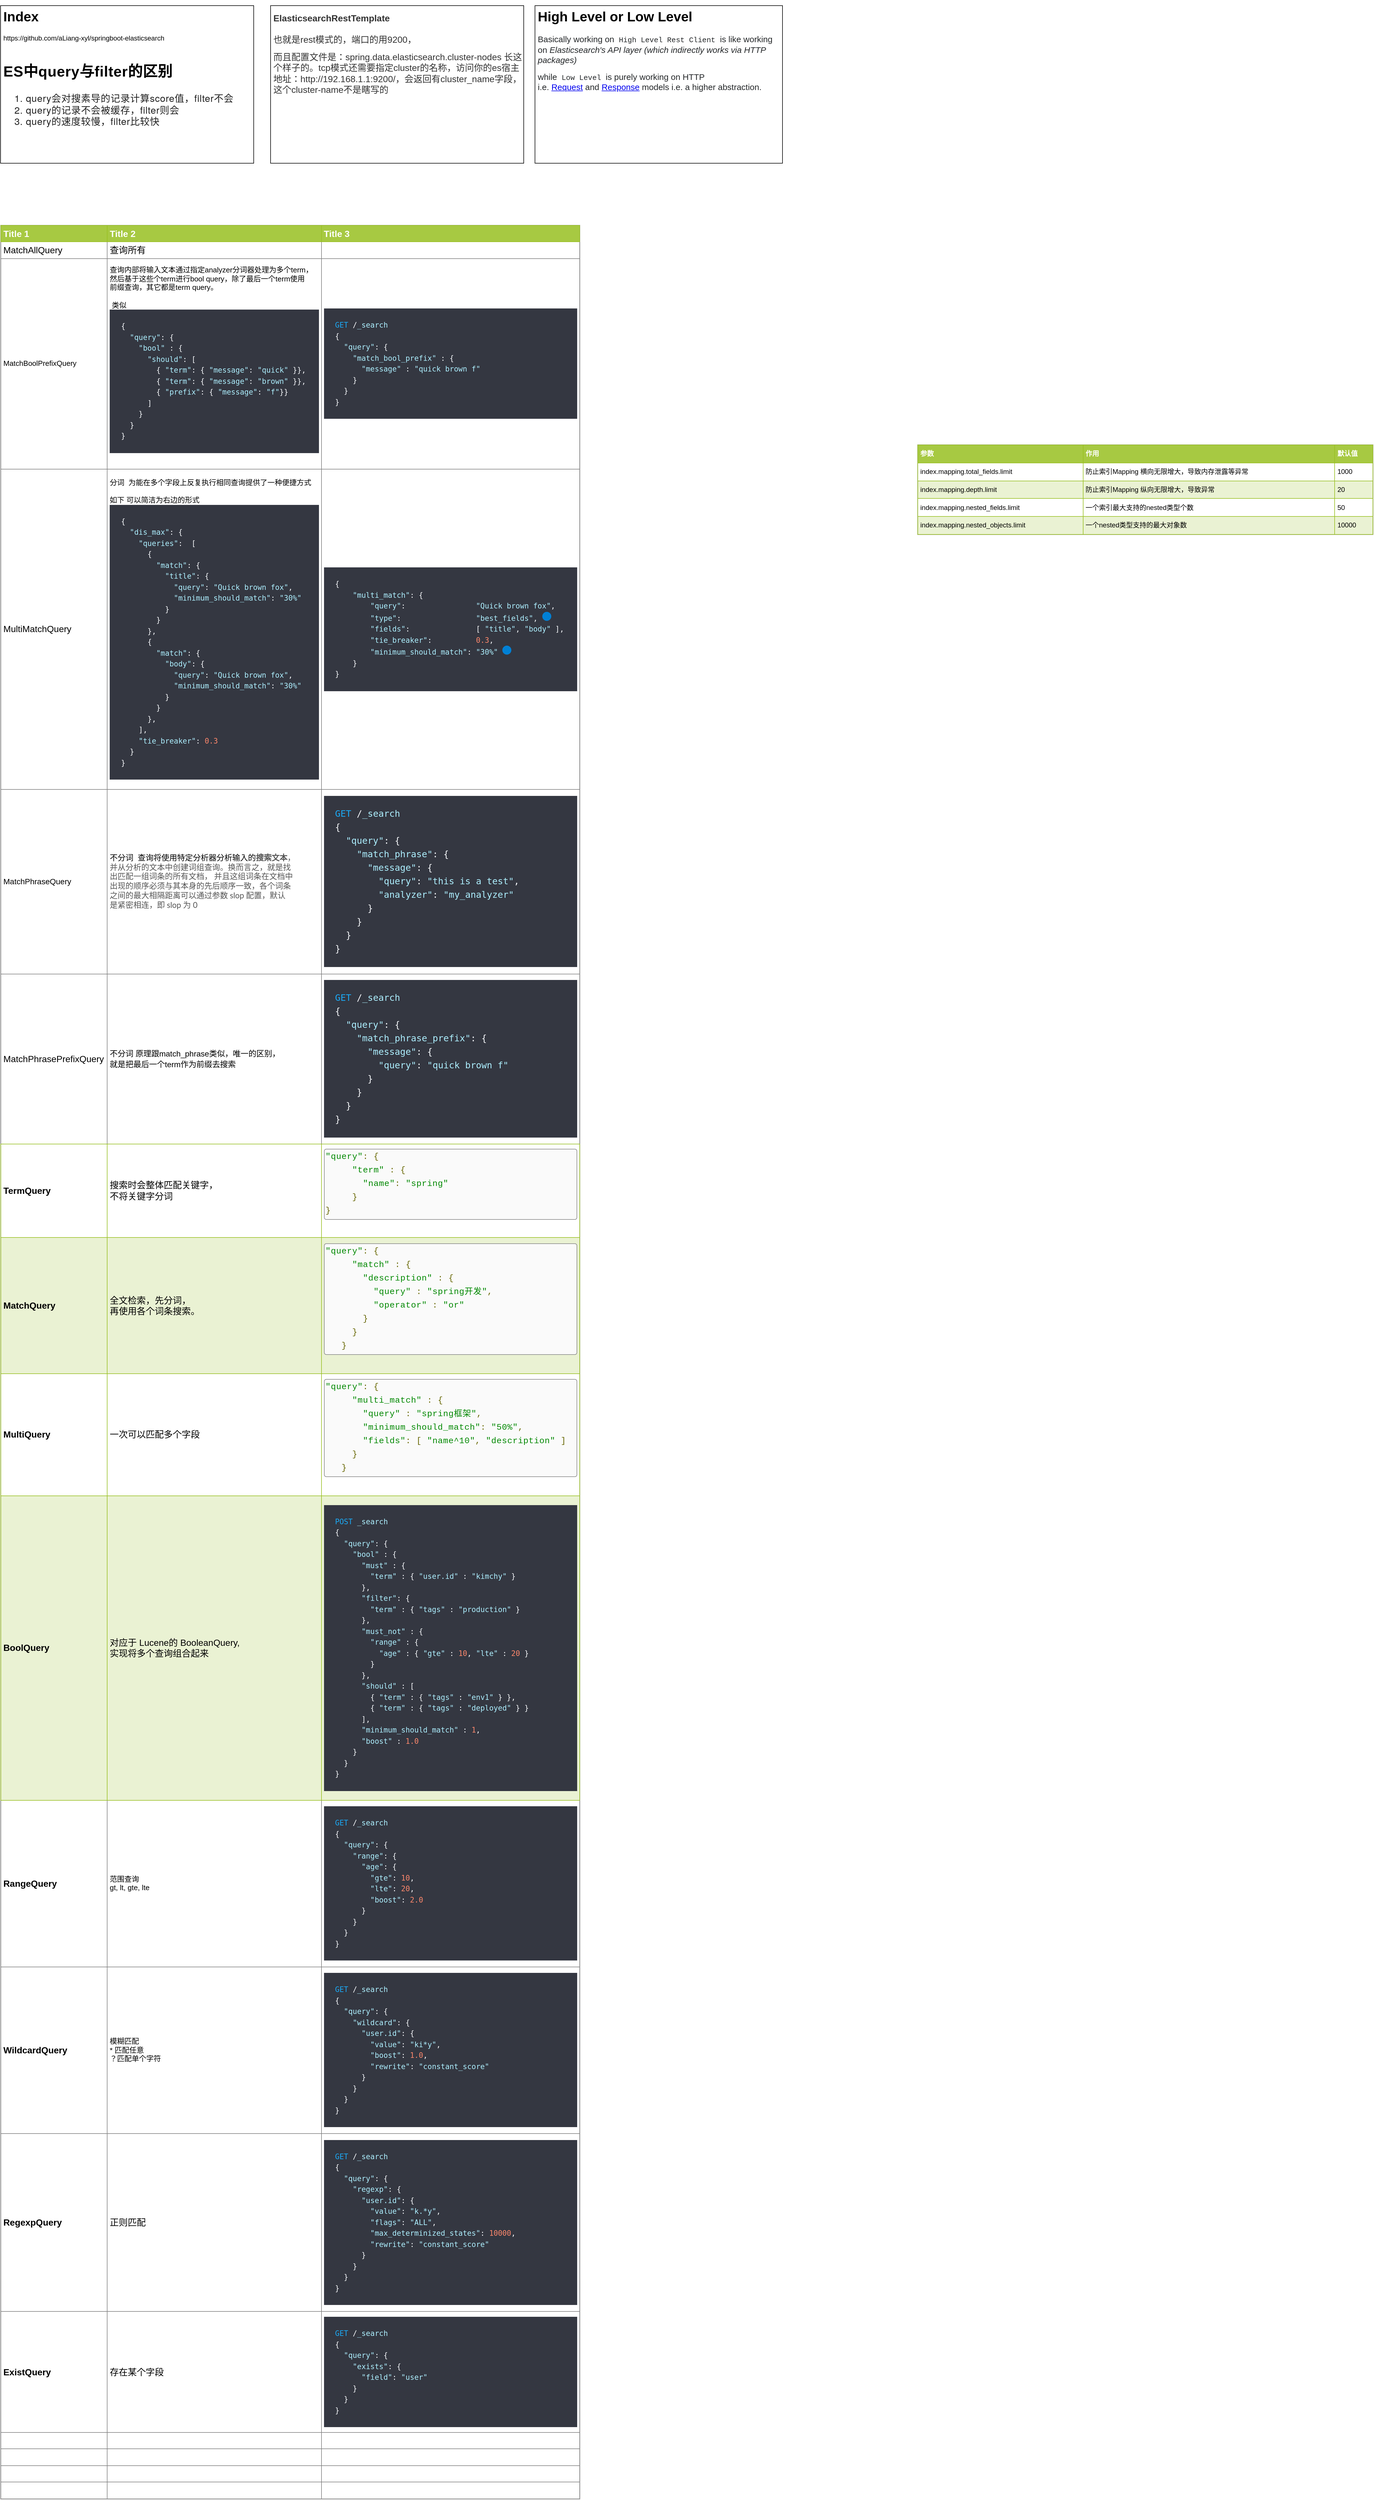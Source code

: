 <mxfile version="13.3.9" type="device"><diagram id="8ZI4yg9A7W5IXGPXjsD2" name="Elastic Search"><mxGraphModel dx="946" dy="680" grid="1" gridSize="10" guides="1" tooltips="1" connect="1" arrows="1" fold="1" page="1" pageScale="1" pageWidth="827" pageHeight="1169" math="0" shadow="0"><root><mxCell id="0"/><mxCell id="1" parent="0"/><mxCell id="YU87RtQt77wTLNVee_nq-1" value="&lt;h1&gt;Index&lt;/h1&gt;&lt;p&gt;https://github.com/aLiang-xyl/springboot-elasticsearch&lt;br&gt;&lt;/p&gt;&lt;h2 style=&quot;box-sizing: inherit ; font-family: &amp;#34;lora&amp;#34; , sans-serif ; line-height: 34px ; margin-top: 35px ; margin-bottom: 20px ; font-size: 26px ; overflow-wrap: break-word ; letter-spacing: 0.5px ; background-color: rgb(255 , 255 , 255)&quot;&gt;ES中query与filter的区别&lt;/h2&gt;&lt;ol style=&quot;box-sizing: inherit ; margin: 0px 0px 1.5em ; color: rgba(0 , 0 , 0 , 0.87) ; font-family: &amp;#34;helvetica neue&amp;#34; , &amp;#34;helvetica&amp;#34; , &amp;#34;arial&amp;#34; , sans-serif ; font-size: 17px ; letter-spacing: 0.5px ; background-color: rgb(255 , 255 , 255)&quot;&gt;&lt;li style=&quot;box-sizing: inherit&quot;&gt;query会对搜素导的记录计算score值，filter不会&lt;/li&gt;&lt;li style=&quot;box-sizing: inherit&quot;&gt;query的记录不会被缓存，filter则会&lt;/li&gt;&lt;li style=&quot;box-sizing: inherit&quot;&gt;query的速度较慢，filter比较快&lt;/li&gt;&lt;/ol&gt;" style="text;html=1;spacing=5;spacingTop=-20;whiteSpace=wrap;overflow=hidden;rounded=0;strokeColor=#000000;fillColor=#ffffff;" parent="1" vertex="1"><mxGeometry x="10" y="10" width="450" height="280" as="geometry"/></mxCell><mxCell id="YU87RtQt77wTLNVee_nq-2" value="&lt;table border=&quot;1&quot; width=&quot;100%&quot; cellpadding=&quot;4&quot; style=&quot;width: 100% ; height: 100% ; border-collapse: collapse&quot;&gt;&lt;tbody&gt;&lt;tr style=&quot;background-color: #a7c942 ; color: #ffffff ; border: 1px solid #98bf21&quot;&gt;&lt;th align=&quot;left&quot;&gt;参数&lt;/th&gt;&lt;th align=&quot;left&quot;&gt;作用&lt;/th&gt;&lt;th align=&quot;left&quot;&gt;默认值&lt;/th&gt;&lt;/tr&gt;&lt;tr style=&quot;border: 1px solid #98bf21&quot;&gt;&lt;td&gt;index.mapping.total_fields.limit&lt;/td&gt;&lt;td&gt;防止索引Mapping 横向无限增大，导致内存泄露等异常&lt;/td&gt;&lt;td&gt;1000&lt;/td&gt;&lt;/tr&gt;&lt;tr style=&quot;background-color: #eaf2d3 ; border: 1px solid #98bf21&quot;&gt;&lt;td&gt;index.mapping.depth.limit&lt;/td&gt;&lt;td&gt;防止索引Mapping 纵向无限增大，导致异常&lt;/td&gt;&lt;td&gt;20&lt;/td&gt;&lt;/tr&gt;&lt;tr style=&quot;border: 1px solid #98bf21&quot;&gt;&lt;td&gt;index.mapping.nested_fields.limit&lt;/td&gt;&lt;td&gt;一个索引最大支持的nested类型个数&lt;/td&gt;&lt;td&gt;50&lt;/td&gt;&lt;/tr&gt;&lt;tr style=&quot;background-color: #eaf2d3 ; border: 1px solid #98bf21&quot;&gt;&lt;td&gt;index.mapping.nested_objects.limit&lt;br&gt;&lt;/td&gt;&lt;td&gt;一个nested类型支持的最大对象数&lt;br&gt;&lt;/td&gt;&lt;td&gt;10000&lt;/td&gt;&lt;/tr&gt;&lt;/tbody&gt;&lt;/table&gt;" style="text;html=1;strokeColor=#c0c0c0;fillColor=#ffffff;overflow=fill;rounded=0;" parent="1" vertex="1"><mxGeometry x="1640" y="790" width="810" height="160" as="geometry"/></mxCell><mxCell id="YU87RtQt77wTLNVee_nq-3" value="&lt;table border=&quot;1&quot; width=&quot;100%&quot; cellpadding=&quot;4&quot; style=&quot;width: 100% ; height: 100% ; border-collapse: collapse&quot;&gt;&lt;tbody style=&quot;font-size: 16px&quot;&gt;&lt;tr style=&quot;background-color: #a7c942 ; color: #ffffff ; border: 1px solid #98bf21&quot;&gt;&lt;th align=&quot;left&quot;&gt;Title 1&lt;/th&gt;&lt;th align=&quot;left&quot;&gt;Title 2&lt;/th&gt;&lt;th align=&quot;left&quot;&gt;Title 3&lt;/th&gt;&lt;/tr&gt;&lt;tr&gt;&lt;td&gt;MatchAllQuery&lt;/td&gt;&lt;td&gt;查询所有&lt;/td&gt;&lt;td&gt;&lt;br&gt;&lt;/td&gt;&lt;/tr&gt;&lt;tr style=&quot;font-size: 13px&quot;&gt;&lt;td&gt;MatchBoolPrefixQuery&lt;/td&gt;&lt;td&gt;&lt;div&gt;查询内部将输入文本通过指定analyzer分词器处理为多个term，&lt;/div&gt;&lt;div&gt;然后基于这些个term进行bool query，除了最后一个term使用&lt;/div&gt;&lt;div&gt;前缀查询，&lt;span&gt;其它都是term query。&lt;/span&gt;&lt;/div&gt;&lt;br&gt;&amp;nbsp;类似&lt;br&gt;&lt;pre class=&quot;programlisting prettyprint lang-console prettyprinted&quot; style=&quot;box-sizing: border-box ; font-family: &amp;#34;consolas&amp;#34; , &amp;#34;menlo&amp;#34; , &amp;#34;dejavu sans mono&amp;#34; , &amp;#34;bitstream vera sans mono&amp;#34; , &amp;#34;lucida console&amp;#34; , monospace ; margin-top: 0px ; margin-bottom: 0px ; overflow: auto ; color: rgb(136 , 136 , 136) ; padding: 20px ; border: none ; line-height: 1.5em ; background-color: rgb(52 , 55 , 65) ; width: auto ; max-width: 10000px&quot;&gt;&lt;span class=&quot;pun&quot; style=&quot;box-sizing: border-box ; color: rgb(245 , 247 , 250)&quot;&gt;{&lt;/span&gt;&lt;span class=&quot;pln&quot; style=&quot;box-sizing: border-box ; color: rgb(245 , 247 , 250)&quot;&gt;&lt;br&gt;  &lt;/span&gt;&lt;span class=&quot;str&quot; style=&quot;box-sizing: border-box ; color: rgb(173 , 239 , 255)&quot;&gt;&quot;query&quot;&lt;/span&gt;&lt;span class=&quot;pun&quot; style=&quot;box-sizing: border-box ; color: rgb(245 , 247 , 250)&quot;&gt;:&lt;/span&gt;&lt;span class=&quot;pln&quot; style=&quot;box-sizing: border-box ; color: rgb(245 , 247 , 250)&quot;&gt; &lt;/span&gt;&lt;span class=&quot;pun&quot; style=&quot;box-sizing: border-box ; color: rgb(245 , 247 , 250)&quot;&gt;{&lt;/span&gt;&lt;span class=&quot;pln&quot; style=&quot;box-sizing: border-box ; color: rgb(245 , 247 , 250)&quot;&gt;&lt;br&gt;    &lt;/span&gt;&lt;span class=&quot;str&quot; style=&quot;box-sizing: border-box ; color: rgb(173 , 239 , 255)&quot;&gt;&quot;bool&quot;&lt;/span&gt;&lt;span class=&quot;pln&quot; style=&quot;box-sizing: border-box ; color: rgb(245 , 247 , 250)&quot;&gt; &lt;/span&gt;&lt;span class=&quot;pun&quot; style=&quot;box-sizing: border-box ; color: rgb(245 , 247 , 250)&quot;&gt;:&lt;/span&gt;&lt;span class=&quot;pln&quot; style=&quot;box-sizing: border-box ; color: rgb(245 , 247 , 250)&quot;&gt; &lt;/span&gt;&lt;span class=&quot;pun&quot; style=&quot;box-sizing: border-box ; color: rgb(245 , 247 , 250)&quot;&gt;{&lt;/span&gt;&lt;span class=&quot;pln&quot; style=&quot;box-sizing: border-box ; color: rgb(245 , 247 , 250)&quot;&gt;&lt;br&gt;      &lt;/span&gt;&lt;span class=&quot;str&quot; style=&quot;box-sizing: border-box ; color: rgb(173 , 239 , 255)&quot;&gt;&quot;should&quot;&lt;/span&gt;&lt;span class=&quot;pun&quot; style=&quot;box-sizing: border-box ; color: rgb(245 , 247 , 250)&quot;&gt;:&lt;/span&gt;&lt;span class=&quot;pln&quot; style=&quot;box-sizing: border-box ; color: rgb(245 , 247 , 250)&quot;&gt; &lt;/span&gt;&lt;span class=&quot;pun&quot; style=&quot;box-sizing: border-box ; color: rgb(245 , 247 , 250)&quot;&gt;[&lt;/span&gt;&lt;span class=&quot;pln&quot; style=&quot;box-sizing: border-box ; color: rgb(245 , 247 , 250)&quot;&gt;&lt;br&gt;        &lt;/span&gt;&lt;span class=&quot;pun&quot; style=&quot;box-sizing: border-box ; color: rgb(245 , 247 , 250)&quot;&gt;{&lt;/span&gt;&lt;span class=&quot;pln&quot; style=&quot;box-sizing: border-box ; color: rgb(245 , 247 , 250)&quot;&gt; &lt;/span&gt;&lt;span class=&quot;str&quot; style=&quot;box-sizing: border-box ; color: rgb(173 , 239 , 255)&quot;&gt;&quot;term&quot;&lt;/span&gt;&lt;span class=&quot;pun&quot; style=&quot;box-sizing: border-box ; color: rgb(245 , 247 , 250)&quot;&gt;:&lt;/span&gt;&lt;span class=&quot;pln&quot; style=&quot;box-sizing: border-box ; color: rgb(245 , 247 , 250)&quot;&gt; &lt;/span&gt;&lt;span class=&quot;pun&quot; style=&quot;box-sizing: border-box ; color: rgb(245 , 247 , 250)&quot;&gt;{&lt;/span&gt;&lt;span class=&quot;pln&quot; style=&quot;box-sizing: border-box ; color: rgb(245 , 247 , 250)&quot;&gt; &lt;/span&gt;&lt;span class=&quot;str&quot; style=&quot;box-sizing: border-box ; color: rgb(173 , 239 , 255)&quot;&gt;&quot;message&quot;&lt;/span&gt;&lt;span class=&quot;pun&quot; style=&quot;box-sizing: border-box ; color: rgb(245 , 247 , 250)&quot;&gt;:&lt;/span&gt;&lt;span class=&quot;pln&quot; style=&quot;box-sizing: border-box ; color: rgb(245 , 247 , 250)&quot;&gt; &lt;/span&gt;&lt;span class=&quot;str&quot; style=&quot;box-sizing: border-box ; color: rgb(173 , 239 , 255)&quot;&gt;&quot;quick&quot;&lt;/span&gt;&lt;span class=&quot;pln&quot; style=&quot;box-sizing: border-box ; color: rgb(245 , 247 , 250)&quot;&gt; &lt;/span&gt;&lt;span class=&quot;pun&quot; style=&quot;box-sizing: border-box ; color: rgb(245 , 247 , 250)&quot;&gt;}},&lt;/span&gt;&lt;span class=&quot;pln&quot; style=&quot;box-sizing: border-box ; color: rgb(245 , 247 , 250)&quot;&gt;&lt;br&gt;        &lt;/span&gt;&lt;span class=&quot;pun&quot; style=&quot;box-sizing: border-box ; color: rgb(245 , 247 , 250)&quot;&gt;{&lt;/span&gt;&lt;span class=&quot;pln&quot; style=&quot;box-sizing: border-box ; color: rgb(245 , 247 , 250)&quot;&gt; &lt;/span&gt;&lt;span class=&quot;str&quot; style=&quot;box-sizing: border-box ; color: rgb(173 , 239 , 255)&quot;&gt;&quot;term&quot;&lt;/span&gt;&lt;span class=&quot;pun&quot; style=&quot;box-sizing: border-box ; color: rgb(245 , 247 , 250)&quot;&gt;:&lt;/span&gt;&lt;span class=&quot;pln&quot; style=&quot;box-sizing: border-box ; color: rgb(245 , 247 , 250)&quot;&gt; &lt;/span&gt;&lt;span class=&quot;pun&quot; style=&quot;box-sizing: border-box ; color: rgb(245 , 247 , 250)&quot;&gt;{&lt;/span&gt;&lt;span class=&quot;pln&quot; style=&quot;box-sizing: border-box ; color: rgb(245 , 247 , 250)&quot;&gt; &lt;/span&gt;&lt;span class=&quot;str&quot; style=&quot;box-sizing: border-box ; color: rgb(173 , 239 , 255)&quot;&gt;&quot;message&quot;&lt;/span&gt;&lt;span class=&quot;pun&quot; style=&quot;box-sizing: border-box ; color: rgb(245 , 247 , 250)&quot;&gt;:&lt;/span&gt;&lt;span class=&quot;pln&quot; style=&quot;box-sizing: border-box ; color: rgb(245 , 247 , 250)&quot;&gt; &lt;/span&gt;&lt;span class=&quot;str&quot; style=&quot;box-sizing: border-box ; color: rgb(173 , 239 , 255)&quot;&gt;&quot;brown&quot;&lt;/span&gt;&lt;span class=&quot;pln&quot; style=&quot;box-sizing: border-box ; color: rgb(245 , 247 , 250)&quot;&gt; &lt;/span&gt;&lt;span class=&quot;pun&quot; style=&quot;box-sizing: border-box ; color: rgb(245 , 247 , 250)&quot;&gt;}},&lt;/span&gt;&lt;span class=&quot;pln&quot; style=&quot;box-sizing: border-box ; color: rgb(245 , 247 , 250)&quot;&gt;&lt;br&gt;        &lt;/span&gt;&lt;span class=&quot;pun&quot; style=&quot;box-sizing: border-box ; color: rgb(245 , 247 , 250)&quot;&gt;{&lt;/span&gt;&lt;span class=&quot;pln&quot; style=&quot;box-sizing: border-box ; color: rgb(245 , 247 , 250)&quot;&gt; &lt;/span&gt;&lt;span class=&quot;str&quot; style=&quot;box-sizing: border-box ; color: rgb(173 , 239 , 255)&quot;&gt;&quot;prefix&quot;&lt;/span&gt;&lt;span class=&quot;pun&quot; style=&quot;box-sizing: border-box ; color: rgb(245 , 247 , 250)&quot;&gt;:&lt;/span&gt;&lt;span class=&quot;pln&quot; style=&quot;box-sizing: border-box ; color: rgb(245 , 247 , 250)&quot;&gt; &lt;/span&gt;&lt;span class=&quot;pun&quot; style=&quot;box-sizing: border-box ; color: rgb(245 , 247 , 250)&quot;&gt;{&lt;/span&gt;&lt;span class=&quot;pln&quot; style=&quot;box-sizing: border-box ; color: rgb(245 , 247 , 250)&quot;&gt; &lt;/span&gt;&lt;span class=&quot;str&quot; style=&quot;box-sizing: border-box ; color: rgb(173 , 239 , 255)&quot;&gt;&quot;message&quot;&lt;/span&gt;&lt;span class=&quot;pun&quot; style=&quot;box-sizing: border-box ; color: rgb(245 , 247 , 250)&quot;&gt;:&lt;/span&gt;&lt;span class=&quot;pln&quot; style=&quot;box-sizing: border-box ; color: rgb(245 , 247 , 250)&quot;&gt; &lt;/span&gt;&lt;span class=&quot;str&quot; style=&quot;box-sizing: border-box ; color: rgb(173 , 239 , 255)&quot;&gt;&quot;f&quot;&lt;/span&gt;&lt;span class=&quot;pun&quot; style=&quot;box-sizing: border-box ; color: rgb(245 , 247 , 250)&quot;&gt;}}&lt;/span&gt;&lt;span class=&quot;pln&quot; style=&quot;box-sizing: border-box ; color: rgb(245 , 247 , 250)&quot;&gt;&lt;br&gt;      &lt;/span&gt;&lt;span class=&quot;pun&quot; style=&quot;box-sizing: border-box ; color: rgb(245 , 247 , 250)&quot;&gt;]&lt;/span&gt;&lt;span class=&quot;pln&quot; style=&quot;box-sizing: border-box ; color: rgb(245 , 247 , 250)&quot;&gt;&lt;br&gt;    &lt;/span&gt;&lt;span class=&quot;pun&quot; style=&quot;box-sizing: border-box ; color: rgb(245 , 247 , 250)&quot;&gt;}&lt;/span&gt;&lt;span class=&quot;pln&quot; style=&quot;box-sizing: border-box ; color: rgb(245 , 247 , 250)&quot;&gt;&lt;br&gt;  &lt;/span&gt;&lt;span class=&quot;pun&quot; style=&quot;box-sizing: border-box ; color: rgb(245 , 247 , 250)&quot;&gt;}&lt;/span&gt;&lt;span class=&quot;pln&quot; style=&quot;box-sizing: border-box ; color: rgb(245 , 247 , 250)&quot;&gt;&lt;br&gt;&lt;/span&gt;&lt;span class=&quot;pun&quot; style=&quot;box-sizing: border-box ; color: rgb(245 , 247 , 250)&quot;&gt;}&lt;/span&gt;&lt;/pre&gt;&lt;div&gt;&lt;span class=&quot;pun&quot; style=&quot;box-sizing: border-box ; color: rgb(245 , 247 , 250)&quot;&gt;&lt;br&gt;&lt;/span&gt;&lt;/div&gt;&lt;/td&gt;&lt;td&gt;&lt;pre class=&quot;programlisting prettyprint lang-console prettyprinted&quot; style=&quot;box-sizing: border-box ; font-family: &amp;#34;consolas&amp;#34; , &amp;#34;menlo&amp;#34; , &amp;#34;dejavu sans mono&amp;#34; , &amp;#34;bitstream vera sans mono&amp;#34; , &amp;#34;lucida console&amp;#34; , monospace ; margin-top: 0px ; margin-bottom: 0px ; overflow: auto ; color: rgb(136 , 136 , 136) ; padding: 20px ; border: none ; line-height: 1.5em ; background-color: rgb(52 , 55 , 65) ; width: auto ; max-width: 10000px&quot;&gt;&lt;span class=&quot;kwd&quot; style=&quot;box-sizing: border-box ; color: rgb(27 , 169 , 245)&quot;&gt;GET&lt;/span&gt;&lt;span class=&quot;pln&quot; style=&quot;box-sizing: border-box ; color: rgb(245 , 247 , 250)&quot;&gt; &lt;/span&gt;&lt;span class=&quot;pun&quot; style=&quot;box-sizing: border-box ; color: rgb(245 , 247 , 250)&quot;&gt;/&lt;/span&gt;&lt;span class=&quot;str&quot; style=&quot;box-sizing: border-box ; color: rgb(173 , 239 , 255)&quot;&gt;_search&lt;/span&gt;&lt;span class=&quot;pln&quot; style=&quot;box-sizing: border-box ; color: rgb(245 , 247 , 250)&quot;&gt;&lt;br&gt;&lt;/span&gt;&lt;span class=&quot;pun&quot; style=&quot;box-sizing: border-box ; color: rgb(245 , 247 , 250)&quot;&gt;{&lt;/span&gt;&lt;span class=&quot;pln&quot; style=&quot;box-sizing: border-box ; color: rgb(245 , 247 , 250)&quot;&gt;&lt;br&gt;  &lt;/span&gt;&lt;span class=&quot;str&quot; style=&quot;box-sizing: border-box ; color: rgb(173 , 239 , 255)&quot;&gt;&quot;query&quot;&lt;/span&gt;&lt;span class=&quot;pun&quot; style=&quot;box-sizing: border-box ; color: rgb(245 , 247 , 250)&quot;&gt;:&lt;/span&gt;&lt;span class=&quot;pln&quot; style=&quot;box-sizing: border-box ; color: rgb(245 , 247 , 250)&quot;&gt; &lt;/span&gt;&lt;span class=&quot;pun&quot; style=&quot;box-sizing: border-box ; color: rgb(245 , 247 , 250)&quot;&gt;{&lt;/span&gt;&lt;span class=&quot;pln&quot; style=&quot;box-sizing: border-box ; color: rgb(245 , 247 , 250)&quot;&gt;&lt;br&gt;    &lt;/span&gt;&lt;span class=&quot;str&quot; style=&quot;box-sizing: border-box ; color: rgb(173 , 239 , 255)&quot;&gt;&quot;match_bool_prefix&quot;&lt;/span&gt;&lt;span class=&quot;pln&quot; style=&quot;box-sizing: border-box ; color: rgb(245 , 247 , 250)&quot;&gt; &lt;/span&gt;&lt;span class=&quot;pun&quot; style=&quot;box-sizing: border-box ; color: rgb(245 , 247 , 250)&quot;&gt;:&lt;/span&gt;&lt;span class=&quot;pln&quot; style=&quot;box-sizing: border-box ; color: rgb(245 , 247 , 250)&quot;&gt; &lt;/span&gt;&lt;span class=&quot;pun&quot; style=&quot;box-sizing: border-box ; color: rgb(245 , 247 , 250)&quot;&gt;{&lt;/span&gt;&lt;span class=&quot;pln&quot; style=&quot;box-sizing: border-box ; color: rgb(245 , 247 , 250)&quot;&gt;&lt;br&gt;      &lt;/span&gt;&lt;span class=&quot;str&quot; style=&quot;box-sizing: border-box ; color: rgb(173 , 239 , 255)&quot;&gt;&quot;message&quot;&lt;/span&gt;&lt;span class=&quot;pln&quot; style=&quot;box-sizing: border-box ; color: rgb(245 , 247 , 250)&quot;&gt; &lt;/span&gt;&lt;span class=&quot;pun&quot; style=&quot;box-sizing: border-box ; color: rgb(245 , 247 , 250)&quot;&gt;:&lt;/span&gt;&lt;span class=&quot;pln&quot; style=&quot;box-sizing: border-box ; color: rgb(245 , 247 , 250)&quot;&gt; &lt;/span&gt;&lt;span class=&quot;str&quot; style=&quot;box-sizing: border-box ; color: rgb(173 , 239 , 255)&quot;&gt;&quot;quick brown f&quot;&lt;/span&gt;&lt;span class=&quot;pln&quot; style=&quot;box-sizing: border-box ; color: rgb(245 , 247 , 250)&quot;&gt;&lt;br&gt;    &lt;/span&gt;&lt;span class=&quot;pun&quot; style=&quot;box-sizing: border-box ; color: rgb(245 , 247 , 250)&quot;&gt;}&lt;/span&gt;&lt;span class=&quot;pln&quot; style=&quot;box-sizing: border-box ; color: rgb(245 , 247 , 250)&quot;&gt;&lt;br&gt;  &lt;/span&gt;&lt;span class=&quot;pun&quot; style=&quot;box-sizing: border-box ; color: rgb(245 , 247 , 250)&quot;&gt;}&lt;/span&gt;&lt;span class=&quot;pln&quot; style=&quot;box-sizing: border-box ; color: rgb(245 , 247 , 250)&quot;&gt;&lt;br&gt;&lt;/span&gt;&lt;span class=&quot;pun&quot; style=&quot;box-sizing: border-box ; color: rgb(245 , 247 , 250)&quot;&gt;}&lt;/span&gt;&lt;/pre&gt;&lt;/td&gt;&lt;/tr&gt;&lt;tr&gt;&lt;td&gt;MultiMatchQuery&lt;/td&gt;&lt;td style=&quot;font-size: 13px&quot;&gt;分词&amp;nbsp; 为能在多个字段上反复执行相同查询提供了一种便捷方式&lt;br&gt;&lt;br&gt;如下 可以简洁为右边的形式&lt;br&gt;&lt;pre class=&quot;programlisting prettyprint lang-js prettyprinted&quot; style=&quot;box-sizing: border-box ; font-family: &amp;#34;consolas&amp;#34; , &amp;#34;menlo&amp;#34; , &amp;#34;dejavu sans mono&amp;#34; , &amp;#34;bitstream vera sans mono&amp;#34; , &amp;#34;lucida console&amp;#34; , monospace ; margin-top: 0px ; margin-bottom: 0px ; overflow: auto ; color: rgb(136 , 136 , 136) ; padding: 20px ; border: none ; line-height: 1.5em ; background-color: rgb(52 , 55 , 65) ; width: auto ; max-width: 10000px&quot;&gt;&lt;span class=&quot;pun&quot; style=&quot;box-sizing: border-box ; color: rgb(245 , 247 , 250)&quot;&gt;{&lt;/span&gt;&lt;span class=&quot;pln&quot; style=&quot;box-sizing: border-box ; color: rgb(245 , 247 , 250)&quot;&gt;&lt;br&gt;  &lt;/span&gt;&lt;span class=&quot;str&quot; style=&quot;box-sizing: border-box ; color: rgb(173 , 239 , 255)&quot;&gt;&quot;dis_max&quot;&lt;/span&gt;&lt;span class=&quot;pun&quot; style=&quot;box-sizing: border-box ; color: rgb(245 , 247 , 250)&quot;&gt;:&lt;/span&gt;&lt;span class=&quot;pln&quot; style=&quot;box-sizing: border-box ; color: rgb(245 , 247 , 250)&quot;&gt; &lt;/span&gt;&lt;span class=&quot;pun&quot; style=&quot;box-sizing: border-box ; color: rgb(245 , 247 , 250)&quot;&gt;{&lt;/span&gt;&lt;span class=&quot;pln&quot; style=&quot;box-sizing: border-box ; color: rgb(245 , 247 , 250)&quot;&gt;&lt;br&gt;    &lt;/span&gt;&lt;span class=&quot;str&quot; style=&quot;box-sizing: border-box ; color: rgb(173 , 239 , 255)&quot;&gt;&quot;queries&quot;&lt;/span&gt;&lt;span class=&quot;pun&quot; style=&quot;box-sizing: border-box ; color: rgb(245 , 247 , 250)&quot;&gt;:&lt;/span&gt;&lt;span class=&quot;pln&quot; style=&quot;box-sizing: border-box ; color: rgb(245 , 247 , 250)&quot;&gt;  &lt;/span&gt;&lt;span class=&quot;pun&quot; style=&quot;box-sizing: border-box ; color: rgb(245 , 247 , 250)&quot;&gt;[&lt;/span&gt;&lt;span class=&quot;pln&quot; style=&quot;box-sizing: border-box ; color: rgb(245 , 247 , 250)&quot;&gt;&lt;br&gt;      &lt;/span&gt;&lt;span class=&quot;pun&quot; style=&quot;box-sizing: border-box ; color: rgb(245 , 247 , 250)&quot;&gt;{&lt;/span&gt;&lt;span class=&quot;pln&quot; style=&quot;box-sizing: border-box ; color: rgb(245 , 247 , 250)&quot;&gt;&lt;br&gt;        &lt;/span&gt;&lt;span class=&quot;str&quot; style=&quot;box-sizing: border-box ; color: rgb(173 , 239 , 255)&quot;&gt;&quot;match&quot;&lt;/span&gt;&lt;span class=&quot;pun&quot; style=&quot;box-sizing: border-box ; color: rgb(245 , 247 , 250)&quot;&gt;:&lt;/span&gt;&lt;span class=&quot;pln&quot; style=&quot;box-sizing: border-box ; color: rgb(245 , 247 , 250)&quot;&gt; &lt;/span&gt;&lt;span class=&quot;pun&quot; style=&quot;box-sizing: border-box ; color: rgb(245 , 247 , 250)&quot;&gt;{&lt;/span&gt;&lt;span class=&quot;pln&quot; style=&quot;box-sizing: border-box ; color: rgb(245 , 247 , 250)&quot;&gt;&lt;br&gt;          &lt;/span&gt;&lt;span class=&quot;str&quot; style=&quot;box-sizing: border-box ; color: rgb(173 , 239 , 255)&quot;&gt;&quot;title&quot;&lt;/span&gt;&lt;span class=&quot;pun&quot; style=&quot;box-sizing: border-box ; color: rgb(245 , 247 , 250)&quot;&gt;:&lt;/span&gt;&lt;span class=&quot;pln&quot; style=&quot;box-sizing: border-box ; color: rgb(245 , 247 , 250)&quot;&gt; &lt;/span&gt;&lt;span class=&quot;pun&quot; style=&quot;box-sizing: border-box ; color: rgb(245 , 247 , 250)&quot;&gt;{&lt;/span&gt;&lt;span class=&quot;pln&quot; style=&quot;box-sizing: border-box ; color: rgb(245 , 247 , 250)&quot;&gt;&lt;br&gt;            &lt;/span&gt;&lt;span class=&quot;str&quot; style=&quot;box-sizing: border-box ; color: rgb(173 , 239 , 255)&quot;&gt;&quot;query&quot;&lt;/span&gt;&lt;span class=&quot;pun&quot; style=&quot;box-sizing: border-box ; color: rgb(245 , 247 , 250)&quot;&gt;:&lt;/span&gt;&lt;span class=&quot;pln&quot; style=&quot;box-sizing: border-box ; color: rgb(245 , 247 , 250)&quot;&gt; &lt;/span&gt;&lt;span class=&quot;str&quot; style=&quot;box-sizing: border-box ; color: rgb(173 , 239 , 255)&quot;&gt;&quot;Quick brown fox&quot;&lt;/span&gt;&lt;span class=&quot;pun&quot; style=&quot;box-sizing: border-box ; color: rgb(245 , 247 , 250)&quot;&gt;,&lt;/span&gt;&lt;span class=&quot;pln&quot; style=&quot;box-sizing: border-box ; color: rgb(245 , 247 , 250)&quot;&gt;&lt;br&gt;            &lt;/span&gt;&lt;span class=&quot;str&quot; style=&quot;box-sizing: border-box ; color: rgb(173 , 239 , 255)&quot;&gt;&quot;minimum_should_match&quot;&lt;/span&gt;&lt;span class=&quot;pun&quot; style=&quot;box-sizing: border-box ; color: rgb(245 , 247 , 250)&quot;&gt;:&lt;/span&gt;&lt;span class=&quot;pln&quot; style=&quot;box-sizing: border-box ; color: rgb(245 , 247 , 250)&quot;&gt; &lt;/span&gt;&lt;span class=&quot;str&quot; style=&quot;box-sizing: border-box ; color: rgb(173 , 239 , 255)&quot;&gt;&quot;30%&quot;&lt;/span&gt;&lt;span class=&quot;pln&quot; style=&quot;box-sizing: border-box ; color: rgb(245 , 247 , 250)&quot;&gt;&lt;br&gt;          &lt;/span&gt;&lt;span class=&quot;pun&quot; style=&quot;box-sizing: border-box ; color: rgb(245 , 247 , 250)&quot;&gt;}&lt;/span&gt;&lt;span class=&quot;pln&quot; style=&quot;box-sizing: border-box ; color: rgb(245 , 247 , 250)&quot;&gt;&lt;br&gt;        &lt;/span&gt;&lt;span class=&quot;pun&quot; style=&quot;box-sizing: border-box ; color: rgb(245 , 247 , 250)&quot;&gt;}&lt;/span&gt;&lt;span class=&quot;pln&quot; style=&quot;box-sizing: border-box ; color: rgb(245 , 247 , 250)&quot;&gt;&lt;br&gt;      &lt;/span&gt;&lt;span class=&quot;pun&quot; style=&quot;box-sizing: border-box ; color: rgb(245 , 247 , 250)&quot;&gt;},&lt;/span&gt;&lt;span class=&quot;pln&quot; style=&quot;box-sizing: border-box ; color: rgb(245 , 247 , 250)&quot;&gt;&lt;br&gt;      &lt;/span&gt;&lt;span class=&quot;pun&quot; style=&quot;box-sizing: border-box ; color: rgb(245 , 247 , 250)&quot;&gt;{&lt;/span&gt;&lt;span class=&quot;pln&quot; style=&quot;box-sizing: border-box ; color: rgb(245 , 247 , 250)&quot;&gt;&lt;br&gt;        &lt;/span&gt;&lt;span class=&quot;str&quot; style=&quot;box-sizing: border-box ; color: rgb(173 , 239 , 255)&quot;&gt;&quot;match&quot;&lt;/span&gt;&lt;span class=&quot;pun&quot; style=&quot;box-sizing: border-box ; color: rgb(245 , 247 , 250)&quot;&gt;:&lt;/span&gt;&lt;span class=&quot;pln&quot; style=&quot;box-sizing: border-box ; color: rgb(245 , 247 , 250)&quot;&gt; &lt;/span&gt;&lt;span class=&quot;pun&quot; style=&quot;box-sizing: border-box ; color: rgb(245 , 247 , 250)&quot;&gt;{&lt;/span&gt;&lt;span class=&quot;pln&quot; style=&quot;box-sizing: border-box ; color: rgb(245 , 247 , 250)&quot;&gt;&lt;br&gt;          &lt;/span&gt;&lt;span class=&quot;str&quot; style=&quot;box-sizing: border-box ; color: rgb(173 , 239 , 255)&quot;&gt;&quot;body&quot;&lt;/span&gt;&lt;span class=&quot;pun&quot; style=&quot;box-sizing: border-box ; color: rgb(245 , 247 , 250)&quot;&gt;:&lt;/span&gt;&lt;span class=&quot;pln&quot; style=&quot;box-sizing: border-box ; color: rgb(245 , 247 , 250)&quot;&gt; &lt;/span&gt;&lt;span class=&quot;pun&quot; style=&quot;box-sizing: border-box ; color: rgb(245 , 247 , 250)&quot;&gt;{&lt;/span&gt;&lt;span class=&quot;pln&quot; style=&quot;box-sizing: border-box ; color: rgb(245 , 247 , 250)&quot;&gt;&lt;br&gt;            &lt;/span&gt;&lt;span class=&quot;str&quot; style=&quot;box-sizing: border-box ; color: rgb(173 , 239 , 255)&quot;&gt;&quot;query&quot;&lt;/span&gt;&lt;span class=&quot;pun&quot; style=&quot;box-sizing: border-box ; color: rgb(245 , 247 , 250)&quot;&gt;:&lt;/span&gt;&lt;span class=&quot;pln&quot; style=&quot;box-sizing: border-box ; color: rgb(245 , 247 , 250)&quot;&gt; &lt;/span&gt;&lt;span class=&quot;str&quot; style=&quot;box-sizing: border-box ; color: rgb(173 , 239 , 255)&quot;&gt;&quot;Quick brown fox&quot;&lt;/span&gt;&lt;span class=&quot;pun&quot; style=&quot;box-sizing: border-box ; color: rgb(245 , 247 , 250)&quot;&gt;,&lt;/span&gt;&lt;span class=&quot;pln&quot; style=&quot;box-sizing: border-box ; color: rgb(245 , 247 , 250)&quot;&gt;&lt;br&gt;            &lt;/span&gt;&lt;span class=&quot;str&quot; style=&quot;box-sizing: border-box ; color: rgb(173 , 239 , 255)&quot;&gt;&quot;minimum_should_match&quot;&lt;/span&gt;&lt;span class=&quot;pun&quot; style=&quot;box-sizing: border-box ; color: rgb(245 , 247 , 250)&quot;&gt;:&lt;/span&gt;&lt;span class=&quot;pln&quot; style=&quot;box-sizing: border-box ; color: rgb(245 , 247 , 250)&quot;&gt; &lt;/span&gt;&lt;span class=&quot;str&quot; style=&quot;box-sizing: border-box ; color: rgb(173 , 239 , 255)&quot;&gt;&quot;30%&quot;&lt;/span&gt;&lt;span class=&quot;pln&quot; style=&quot;box-sizing: border-box ; color: rgb(245 , 247 , 250)&quot;&gt;&lt;br&gt;          &lt;/span&gt;&lt;span class=&quot;pun&quot; style=&quot;box-sizing: border-box ; color: rgb(245 , 247 , 250)&quot;&gt;}&lt;/span&gt;&lt;span class=&quot;pln&quot; style=&quot;box-sizing: border-box ; color: rgb(245 , 247 , 250)&quot;&gt;&lt;br&gt;        &lt;/span&gt;&lt;span class=&quot;pun&quot; style=&quot;box-sizing: border-box ; color: rgb(245 , 247 , 250)&quot;&gt;}&lt;/span&gt;&lt;span class=&quot;pln&quot; style=&quot;box-sizing: border-box ; color: rgb(245 , 247 , 250)&quot;&gt;&lt;br&gt;      &lt;/span&gt;&lt;span class=&quot;pun&quot; style=&quot;box-sizing: border-box ; color: rgb(245 , 247 , 250)&quot;&gt;},&lt;/span&gt;&lt;span class=&quot;pln&quot; style=&quot;box-sizing: border-box ; color: rgb(245 , 247 , 250)&quot;&gt;&lt;br&gt;    &lt;/span&gt;&lt;span class=&quot;pun&quot; style=&quot;box-sizing: border-box ; color: rgb(245 , 247 , 250)&quot;&gt;],&lt;/span&gt;&lt;span class=&quot;pln&quot; style=&quot;box-sizing: border-box ; color: rgb(245 , 247 , 250)&quot;&gt;&lt;br&gt;    &lt;/span&gt;&lt;span class=&quot;str&quot; style=&quot;box-sizing: border-box ; color: rgb(173 , 239 , 255)&quot;&gt;&quot;tie_breaker&quot;&lt;/span&gt;&lt;span class=&quot;pun&quot; style=&quot;box-sizing: border-box ; color: rgb(245 , 247 , 250)&quot;&gt;:&lt;/span&gt;&lt;span class=&quot;pln&quot; style=&quot;box-sizing: border-box ; color: rgb(245 , 247 , 250)&quot;&gt; &lt;/span&gt;&lt;span class=&quot;lit&quot; style=&quot;box-sizing: border-box ; color: rgb(255 , 136 , 108)&quot;&gt;0.3&lt;/span&gt;&lt;span class=&quot;pln&quot; style=&quot;box-sizing: border-box ; color: rgb(245 , 247 , 250)&quot;&gt;&lt;br&gt;  &lt;/span&gt;&lt;span class=&quot;pun&quot; style=&quot;box-sizing: border-box ; color: rgb(245 , 247 , 250)&quot;&gt;}&lt;/span&gt;&lt;span class=&quot;pln&quot; style=&quot;box-sizing: border-box ; color: rgb(245 , 247 , 250)&quot;&gt;&lt;br&gt;&lt;/span&gt;&lt;span class=&quot;pun&quot; style=&quot;box-sizing: border-box ; color: rgb(245 , 247 , 250)&quot;&gt;}&lt;/span&gt;&lt;/pre&gt;&lt;/td&gt;&lt;td style=&quot;font-size: 13px&quot;&gt;&lt;pre class=&quot;programlisting prettyprint lang-sense prettyprinted&quot; style=&quot;box-sizing: border-box ; font-family: &amp;#34;consolas&amp;#34; , &amp;#34;menlo&amp;#34; , &amp;#34;dejavu sans mono&amp;#34; , &amp;#34;bitstream vera sans mono&amp;#34; , &amp;#34;lucida console&amp;#34; , monospace ; margin-top: 0px ; margin-bottom: 0px ; overflow: auto ; color: rgb(136 , 136 , 136) ; padding: 20px ; border: none ; line-height: 1.5em ; background-color: rgb(52 , 55 , 65) ; width: auto ; max-width: 10000px&quot;&gt;&lt;span class=&quot;pun&quot; style=&quot;box-sizing: border-box ; color: rgb(245 , 247 , 250)&quot;&gt;{&lt;/span&gt;&lt;span class=&quot;pln&quot; style=&quot;box-sizing: border-box ; color: rgb(245 , 247 , 250)&quot;&gt;&lt;br&gt;    &lt;/span&gt;&lt;span class=&quot;str&quot; style=&quot;box-sizing: border-box ; color: rgb(173 , 239 , 255)&quot;&gt;&quot;multi_match&quot;&lt;/span&gt;&lt;span class=&quot;pun&quot; style=&quot;box-sizing: border-box ; color: rgb(245 , 247 , 250)&quot;&gt;:&lt;/span&gt;&lt;span class=&quot;pln&quot; style=&quot;box-sizing: border-box ; color: rgb(245 , 247 , 250)&quot;&gt; &lt;/span&gt;&lt;span class=&quot;pun&quot; style=&quot;box-sizing: border-box ; color: rgb(245 , 247 , 250)&quot;&gt;{&lt;/span&gt;&lt;span class=&quot;pln&quot; style=&quot;box-sizing: border-box ; color: rgb(245 , 247 , 250)&quot;&gt;&lt;br&gt;        &lt;/span&gt;&lt;span class=&quot;str&quot; style=&quot;box-sizing: border-box ; color: rgb(173 , 239 , 255)&quot;&gt;&quot;query&quot;&lt;/span&gt;&lt;span class=&quot;pun&quot; style=&quot;box-sizing: border-box ; color: rgb(245 , 247 , 250)&quot;&gt;:&lt;/span&gt;&lt;span class=&quot;pln&quot; style=&quot;box-sizing: border-box ; color: rgb(245 , 247 , 250)&quot;&gt;                &lt;/span&gt;&lt;span class=&quot;str&quot; style=&quot;box-sizing: border-box ; color: rgb(173 , 239 , 255)&quot;&gt;&quot;Quick brown fox&quot;&lt;/span&gt;&lt;span class=&quot;pun&quot; style=&quot;box-sizing: border-box ; color: rgb(245 , 247 , 250)&quot;&gt;,&lt;/span&gt;&lt;span class=&quot;pln&quot; style=&quot;box-sizing: border-box ; color: rgb(245 , 247 , 250)&quot;&gt;&lt;br&gt;        &lt;/span&gt;&lt;span class=&quot;str&quot; style=&quot;box-sizing: border-box ; color: rgb(173 , 239 , 255)&quot;&gt;&quot;type&quot;&lt;/span&gt;&lt;span class=&quot;pun&quot; style=&quot;box-sizing: border-box ; color: rgb(245 , 247 , 250)&quot;&gt;:&lt;/span&gt;&lt;span class=&quot;pln&quot; style=&quot;box-sizing: border-box ; color: rgb(245 , 247 , 250)&quot;&gt;                 &lt;/span&gt;&lt;span class=&quot;str&quot; style=&quot;box-sizing: border-box ; color: rgb(173 , 239 , 255)&quot;&gt;&quot;best_fields&quot;&lt;/span&gt;&lt;span class=&quot;pun&quot; style=&quot;box-sizing: border-box ; color: rgb(245 , 247 , 250)&quot;&gt;,&lt;/span&gt;&lt;span class=&quot;pln&quot; style=&quot;box-sizing: border-box ; color: rgb(245 , 247 , 250)&quot;&gt; &lt;/span&gt;&lt;a id=&quot;CO69-1&quot; href=&quot;https://www.elastic.co/guide/cn/elasticsearch/guide/current/multi-match-query.html#CO69-1&quot; style=&quot;box-sizing: border-box ; color: rgb(0 , 169 , 229) ; background-color: transparent ; font-family: &amp;#34;inter&amp;#34; , sans-serif ; outline: none&quot;&gt;&lt;/a&gt;&lt;span class=&quot;conum&quot; style=&quot;box-sizing: border-box ; font-family: &amp;#34;inter&amp;#34; , sans-serif ; display: inline-block ; width: 16px ; height: 16px ; line-height: 16px ; color: rgb(245 , 247 , 250) ; background-color: rgb(0 , 128 , 213) ; border-radius: 100px ; text-align: center ; font-weight: 700&quot;&gt;&lt;/span&gt;&lt;span class=&quot;pln&quot; style=&quot;box-sizing: border-box ; color: rgb(245 , 247 , 250)&quot;&gt;&lt;br&gt;        &lt;/span&gt;&lt;span class=&quot;str&quot; style=&quot;box-sizing: border-box ; color: rgb(173 , 239 , 255)&quot;&gt;&quot;fields&quot;&lt;/span&gt;&lt;span class=&quot;pun&quot; style=&quot;box-sizing: border-box ; color: rgb(245 , 247 , 250)&quot;&gt;:&lt;/span&gt;&lt;span class=&quot;pln&quot; style=&quot;box-sizing: border-box ; color: rgb(245 , 247 , 250)&quot;&gt;               &lt;/span&gt;&lt;span class=&quot;pun&quot; style=&quot;box-sizing: border-box ; color: rgb(245 , 247 , 250)&quot;&gt;[&lt;/span&gt;&lt;span class=&quot;pln&quot; style=&quot;box-sizing: border-box ; color: rgb(245 , 247 , 250)&quot;&gt; &lt;/span&gt;&lt;span class=&quot;str&quot; style=&quot;box-sizing: border-box ; color: rgb(173 , 239 , 255)&quot;&gt;&quot;title&quot;&lt;/span&gt;&lt;span class=&quot;pun&quot; style=&quot;box-sizing: border-box ; color: rgb(245 , 247 , 250)&quot;&gt;,&lt;/span&gt;&lt;span class=&quot;pln&quot; style=&quot;box-sizing: border-box ; color: rgb(245 , 247 , 250)&quot;&gt; &lt;/span&gt;&lt;span class=&quot;str&quot; style=&quot;box-sizing: border-box ; color: rgb(173 , 239 , 255)&quot;&gt;&quot;body&quot;&lt;/span&gt;&lt;span class=&quot;pln&quot; style=&quot;box-sizing: border-box ; color: rgb(245 , 247 , 250)&quot;&gt; &lt;/span&gt;&lt;span class=&quot;pun&quot; style=&quot;box-sizing: border-box ; color: rgb(245 , 247 , 250)&quot;&gt;],&lt;/span&gt;&lt;span class=&quot;pln&quot; style=&quot;box-sizing: border-box ; color: rgb(245 , 247 , 250)&quot;&gt;&lt;br&gt;        &lt;/span&gt;&lt;span class=&quot;str&quot; style=&quot;box-sizing: border-box ; color: rgb(173 , 239 , 255)&quot;&gt;&quot;tie_breaker&quot;&lt;/span&gt;&lt;span class=&quot;pun&quot; style=&quot;box-sizing: border-box ; color: rgb(245 , 247 , 250)&quot;&gt;:&lt;/span&gt;&lt;span class=&quot;pln&quot; style=&quot;box-sizing: border-box ; color: rgb(245 , 247 , 250)&quot;&gt;          &lt;/span&gt;&lt;span class=&quot;lit&quot; style=&quot;box-sizing: border-box ; color: rgb(255 , 136 , 108)&quot;&gt;0.3&lt;/span&gt;&lt;span class=&quot;pun&quot; style=&quot;box-sizing: border-box ; color: rgb(245 , 247 , 250)&quot;&gt;,&lt;/span&gt;&lt;span class=&quot;pln&quot; style=&quot;box-sizing: border-box ; color: rgb(245 , 247 , 250)&quot;&gt;&lt;br&gt;        &lt;/span&gt;&lt;span class=&quot;str&quot; style=&quot;box-sizing: border-box ; color: rgb(173 , 239 , 255)&quot;&gt;&quot;minimum_should_match&quot;&lt;/span&gt;&lt;span class=&quot;pun&quot; style=&quot;box-sizing: border-box ; color: rgb(245 , 247 , 250)&quot;&gt;:&lt;/span&gt;&lt;span class=&quot;pln&quot; style=&quot;box-sizing: border-box ; color: rgb(245 , 247 , 250)&quot;&gt; &lt;/span&gt;&lt;span class=&quot;str&quot; style=&quot;box-sizing: border-box ; color: rgb(173 , 239 , 255)&quot;&gt;&quot;30%&quot;&lt;/span&gt;&lt;span class=&quot;pln&quot; style=&quot;box-sizing: border-box ; color: rgb(245 , 247 , 250)&quot;&gt; &lt;/span&gt;&lt;a id=&quot;CO69-2&quot; href=&quot;https://www.elastic.co/guide/cn/elasticsearch/guide/current/multi-match-query.html#CO69-2&quot; style=&quot;box-sizing: border-box ; color: rgb(0 , 169 , 229) ; background-color: transparent ; font-family: &amp;#34;inter&amp;#34; , sans-serif ; outline: none&quot;&gt;&lt;/a&gt;&lt;span class=&quot;conum&quot; style=&quot;box-sizing: border-box ; font-family: &amp;#34;inter&amp;#34; , sans-serif ; display: inline-block ; width: 16px ; height: 16px ; line-height: 16px ; color: rgb(245 , 247 , 250) ; background-color: rgb(0 , 128 , 213) ; border-radius: 100px ; text-align: center ; font-weight: 700&quot;&gt;&lt;/span&gt;&lt;span class=&quot;pln&quot; style=&quot;box-sizing: border-box ; color: rgb(245 , 247 , 250)&quot;&gt;&lt;br&gt;    &lt;/span&gt;&lt;span class=&quot;pun&quot; style=&quot;box-sizing: border-box ; color: rgb(245 , 247 , 250)&quot;&gt;}&lt;/span&gt;&lt;span class=&quot;pln&quot; style=&quot;box-sizing: border-box ; color: rgb(245 , 247 , 250)&quot;&gt;&lt;br&gt;&lt;/span&gt;&lt;span class=&quot;pun&quot; style=&quot;box-sizing: border-box ; color: rgb(245 , 247 , 250)&quot;&gt;}&lt;/span&gt;&lt;/pre&gt;&lt;/td&gt;&lt;/tr&gt;&lt;tr style=&quot;font-size: 14px&quot;&gt;&lt;td&gt;MatchPhraseQuery&lt;/td&gt;&lt;td&gt;不分词&amp;nbsp; 查询将使用特定分析器分析输入的&lt;strong style=&quot;color: rgb(85 , 85 , 85) ; font-family: &amp;#34;lato&amp;#34; , &amp;#34;pingfang sc&amp;#34; , &amp;#34;microsoft yahei&amp;#34; , sans-serif ; text-align: justify ; background-color: rgb(255 , 255 , 255)&quot;&gt;搜索文本&lt;/strong&gt;&lt;span style=&quot;color: rgb(85 , 85 , 85) ; font-family: &amp;#34;lato&amp;#34; , &amp;#34;pingfang sc&amp;#34; , &amp;#34;microsoft yahei&amp;#34; , sans-serif ; text-align: justify ; background-color: rgb(255 , 255 , 255)&quot;&gt;，&lt;br&gt;并从分析的文本中创建词组查询。换而言之，就是找&lt;br&gt;出匹配一组词条的所有文档， 并且这组词条在文档中&lt;br&gt;出现的顺序必须与其本身的先后顺序一致，各个词条&lt;br&gt;之间的最大相隔距离可以通过参数 slop 配置，默认&lt;br&gt;是紧密相连，即 slop 为 0&lt;/span&gt;&lt;/td&gt;&lt;td&gt;&lt;pre class=&quot;programlisting prettyprint lang-console prettyprinted&quot; style=&quot;box-sizing: border-box ; font-family: &amp;#34;consolas&amp;#34; , &amp;#34;menlo&amp;#34; , &amp;#34;dejavu sans mono&amp;#34; , &amp;#34;bitstream vera sans mono&amp;#34; , &amp;#34;lucida console&amp;#34; , monospace ; font-size: 16px ; margin-top: 0px ; margin-bottom: 0px ; overflow: auto ; color: rgb(136 , 136 , 136) ; padding: 20px ; border: none ; line-height: 1.5em ; background-color: rgb(52 , 55 , 65) ; width: auto ; max-width: 10000px&quot;&gt;&lt;span class=&quot;kwd&quot; style=&quot;box-sizing: border-box ; color: rgb(27 , 169 , 245)&quot;&gt;GET&lt;/span&gt;&lt;span class=&quot;pln&quot; style=&quot;box-sizing: border-box ; color: rgb(245 , 247 , 250)&quot;&gt; &lt;/span&gt;&lt;span class=&quot;pun&quot; style=&quot;box-sizing: border-box ; color: rgb(245 , 247 , 250)&quot;&gt;/&lt;/span&gt;&lt;span class=&quot;str&quot; style=&quot;box-sizing: border-box ; color: rgb(173 , 239 , 255)&quot;&gt;_search&lt;/span&gt;&lt;span class=&quot;pln&quot; style=&quot;box-sizing: border-box ; color: rgb(245 , 247 , 250)&quot;&gt;&lt;br&gt;&lt;/span&gt;&lt;span class=&quot;pun&quot; style=&quot;box-sizing: border-box ; color: rgb(245 , 247 , 250)&quot;&gt;{&lt;/span&gt;&lt;span class=&quot;pln&quot; style=&quot;box-sizing: border-box ; color: rgb(245 , 247 , 250)&quot;&gt;&lt;br&gt;  &lt;/span&gt;&lt;span class=&quot;str&quot; style=&quot;box-sizing: border-box ; color: rgb(173 , 239 , 255)&quot;&gt;&quot;query&quot;&lt;/span&gt;&lt;span class=&quot;pun&quot; style=&quot;box-sizing: border-box ; color: rgb(245 , 247 , 250)&quot;&gt;:&lt;/span&gt;&lt;span class=&quot;pln&quot; style=&quot;box-sizing: border-box ; color: rgb(245 , 247 , 250)&quot;&gt; &lt;/span&gt;&lt;span class=&quot;pun&quot; style=&quot;box-sizing: border-box ; color: rgb(245 , 247 , 250)&quot;&gt;{&lt;/span&gt;&lt;span class=&quot;pln&quot; style=&quot;box-sizing: border-box ; color: rgb(245 , 247 , 250)&quot;&gt;&lt;br&gt;    &lt;/span&gt;&lt;span class=&quot;str&quot; style=&quot;box-sizing: border-box ; color: rgb(173 , 239 , 255)&quot;&gt;&quot;match_phrase&quot;&lt;/span&gt;&lt;span class=&quot;pun&quot; style=&quot;box-sizing: border-box ; color: rgb(245 , 247 , 250)&quot;&gt;:&lt;/span&gt;&lt;span class=&quot;pln&quot; style=&quot;box-sizing: border-box ; color: rgb(245 , 247 , 250)&quot;&gt; &lt;/span&gt;&lt;span class=&quot;pun&quot; style=&quot;box-sizing: border-box ; color: rgb(245 , 247 , 250)&quot;&gt;{&lt;/span&gt;&lt;span class=&quot;pln&quot; style=&quot;box-sizing: border-box ; color: rgb(245 , 247 , 250)&quot;&gt;&lt;br&gt;      &lt;/span&gt;&lt;span class=&quot;str&quot; style=&quot;box-sizing: border-box ; color: rgb(173 , 239 , 255)&quot;&gt;&quot;message&quot;&lt;/span&gt;&lt;span class=&quot;pun&quot; style=&quot;box-sizing: border-box ; color: rgb(245 , 247 , 250)&quot;&gt;:&lt;/span&gt;&lt;span class=&quot;pln&quot; style=&quot;box-sizing: border-box ; color: rgb(245 , 247 , 250)&quot;&gt; &lt;/span&gt;&lt;span class=&quot;pun&quot; style=&quot;box-sizing: border-box ; color: rgb(245 , 247 , 250)&quot;&gt;{&lt;/span&gt;&lt;span class=&quot;pln&quot; style=&quot;box-sizing: border-box ; color: rgb(245 , 247 , 250)&quot;&gt;&lt;br&gt;        &lt;/span&gt;&lt;span class=&quot;str&quot; style=&quot;box-sizing: border-box ; color: rgb(173 , 239 , 255)&quot;&gt;&quot;query&quot;&lt;/span&gt;&lt;span class=&quot;pun&quot; style=&quot;box-sizing: border-box ; color: rgb(245 , 247 , 250)&quot;&gt;:&lt;/span&gt;&lt;span class=&quot;pln&quot; style=&quot;box-sizing: border-box ; color: rgb(245 , 247 , 250)&quot;&gt; &lt;/span&gt;&lt;span class=&quot;str&quot; style=&quot;box-sizing: border-box ; color: rgb(173 , 239 , 255)&quot;&gt;&quot;this is a test&quot;&lt;/span&gt;&lt;span class=&quot;pun&quot; style=&quot;box-sizing: border-box ; color: rgb(245 , 247 , 250)&quot;&gt;,&lt;/span&gt;&lt;span class=&quot;pln&quot; style=&quot;box-sizing: border-box ; color: rgb(245 , 247 , 250)&quot;&gt;&lt;br&gt;        &lt;/span&gt;&lt;span class=&quot;str&quot; style=&quot;box-sizing: border-box ; color: rgb(173 , 239 , 255)&quot;&gt;&quot;analyzer&quot;&lt;/span&gt;&lt;span class=&quot;pun&quot; style=&quot;box-sizing: border-box ; color: rgb(245 , 247 , 250)&quot;&gt;:&lt;/span&gt;&lt;span class=&quot;pln&quot; style=&quot;box-sizing: border-box ; color: rgb(245 , 247 , 250)&quot;&gt; &lt;/span&gt;&lt;span class=&quot;str&quot; style=&quot;box-sizing: border-box ; color: rgb(173 , 239 , 255)&quot;&gt;&quot;my_analyzer&quot;&lt;/span&gt;&lt;span class=&quot;pln&quot; style=&quot;box-sizing: border-box ; color: rgb(245 , 247 , 250)&quot;&gt;&lt;br&gt;      &lt;/span&gt;&lt;span class=&quot;pun&quot; style=&quot;box-sizing: border-box ; color: rgb(245 , 247 , 250)&quot;&gt;}&lt;/span&gt;&lt;span class=&quot;pln&quot; style=&quot;box-sizing: border-box ; color: rgb(245 , 247 , 250)&quot;&gt;&lt;br&gt;    &lt;/span&gt;&lt;span class=&quot;pun&quot; style=&quot;box-sizing: border-box ; color: rgb(245 , 247 , 250)&quot;&gt;}&lt;/span&gt;&lt;span class=&quot;pln&quot; style=&quot;box-sizing: border-box ; color: rgb(245 , 247 , 250)&quot;&gt;&lt;br&gt;  &lt;/span&gt;&lt;span class=&quot;pun&quot; style=&quot;box-sizing: border-box ; color: rgb(245 , 247 , 250)&quot;&gt;}&lt;/span&gt;&lt;span class=&quot;pln&quot; style=&quot;box-sizing: border-box ; color: rgb(245 , 247 , 250)&quot;&gt;&lt;br&gt;&lt;/span&gt;&lt;span class=&quot;pun&quot; style=&quot;box-sizing: border-box ; color: rgb(245 , 247 , 250)&quot;&gt;}&lt;/span&gt;&lt;/pre&gt;&lt;/td&gt;&lt;/tr&gt;&lt;tr&gt;&lt;td&gt;MatchPhrasePrefixQuery&lt;/td&gt;&lt;td&gt;&lt;font style=&quot;font-size: 14px&quot;&gt;不分词 原理跟match_phrase类似，唯一的区别，&lt;br&gt;就是把最后一个term作为前缀去搜索&lt;/font&gt;&lt;/td&gt;&lt;td&gt;&lt;pre class=&quot;programlisting prettyprint lang-console prettyprinted&quot; style=&quot;box-sizing: border-box ; font-family: &amp;#34;consolas&amp;#34; , &amp;#34;menlo&amp;#34; , &amp;#34;dejavu sans mono&amp;#34; , &amp;#34;bitstream vera sans mono&amp;#34; , &amp;#34;lucida console&amp;#34; , monospace ; margin-top: 0px ; margin-bottom: 0px ; overflow: auto ; color: rgb(136 , 136 , 136) ; padding: 20px ; border: none ; line-height: 1.5em ; background-color: rgb(52 , 55 , 65) ; width: auto ; max-width: 10000px&quot;&gt;&lt;span class=&quot;kwd&quot; style=&quot;box-sizing: border-box ; color: rgb(27 , 169 , 245)&quot;&gt;GET&lt;/span&gt;&lt;span class=&quot;pln&quot; style=&quot;box-sizing: border-box ; color: rgb(245 , 247 , 250)&quot;&gt; &lt;/span&gt;&lt;span class=&quot;pun&quot; style=&quot;box-sizing: border-box ; color: rgb(245 , 247 , 250)&quot;&gt;/&lt;/span&gt;&lt;span class=&quot;str&quot; style=&quot;box-sizing: border-box ; color: rgb(173 , 239 , 255)&quot;&gt;_search&lt;/span&gt;&lt;span class=&quot;pln&quot; style=&quot;box-sizing: border-box ; color: rgb(245 , 247 , 250)&quot;&gt;&lt;br&gt;&lt;/span&gt;&lt;span class=&quot;pun&quot; style=&quot;box-sizing: border-box ; color: rgb(245 , 247 , 250)&quot;&gt;{&lt;/span&gt;&lt;span class=&quot;pln&quot; style=&quot;box-sizing: border-box ; color: rgb(245 , 247 , 250)&quot;&gt;&lt;br&gt;  &lt;/span&gt;&lt;span class=&quot;str&quot; style=&quot;box-sizing: border-box ; color: rgb(173 , 239 , 255)&quot;&gt;&quot;query&quot;&lt;/span&gt;&lt;span class=&quot;pun&quot; style=&quot;box-sizing: border-box ; color: rgb(245 , 247 , 250)&quot;&gt;:&lt;/span&gt;&lt;span class=&quot;pln&quot; style=&quot;box-sizing: border-box ; color: rgb(245 , 247 , 250)&quot;&gt; &lt;/span&gt;&lt;span class=&quot;pun&quot; style=&quot;box-sizing: border-box ; color: rgb(245 , 247 , 250)&quot;&gt;{&lt;/span&gt;&lt;span class=&quot;pln&quot; style=&quot;box-sizing: border-box ; color: rgb(245 , 247 , 250)&quot;&gt;&lt;br&gt;    &lt;/span&gt;&lt;span class=&quot;str&quot; style=&quot;box-sizing: border-box ; color: rgb(173 , 239 , 255)&quot;&gt;&quot;match_phrase_prefix&quot;&lt;/span&gt;&lt;span class=&quot;pun&quot; style=&quot;box-sizing: border-box ; color: rgb(245 , 247 , 250)&quot;&gt;:&lt;/span&gt;&lt;span class=&quot;pln&quot; style=&quot;box-sizing: border-box ; color: rgb(245 , 247 , 250)&quot;&gt; &lt;/span&gt;&lt;span class=&quot;pun&quot; style=&quot;box-sizing: border-box ; color: rgb(245 , 247 , 250)&quot;&gt;{&lt;/span&gt;&lt;span class=&quot;pln&quot; style=&quot;box-sizing: border-box ; color: rgb(245 , 247 , 250)&quot;&gt;&lt;br&gt;      &lt;/span&gt;&lt;span class=&quot;str&quot; style=&quot;box-sizing: border-box ; color: rgb(173 , 239 , 255)&quot;&gt;&quot;message&quot;&lt;/span&gt;&lt;span class=&quot;pun&quot; style=&quot;box-sizing: border-box ; color: rgb(245 , 247 , 250)&quot;&gt;:&lt;/span&gt;&lt;span class=&quot;pln&quot; style=&quot;box-sizing: border-box ; color: rgb(245 , 247 , 250)&quot;&gt; &lt;/span&gt;&lt;span class=&quot;pun&quot; style=&quot;box-sizing: border-box ; color: rgb(245 , 247 , 250)&quot;&gt;{&lt;/span&gt;&lt;span class=&quot;pln&quot; style=&quot;box-sizing: border-box ; color: rgb(245 , 247 , 250)&quot;&gt;&lt;br&gt;        &lt;/span&gt;&lt;span class=&quot;str&quot; style=&quot;box-sizing: border-box ; color: rgb(173 , 239 , 255)&quot;&gt;&quot;query&quot;&lt;/span&gt;&lt;span class=&quot;pun&quot; style=&quot;box-sizing: border-box ; color: rgb(245 , 247 , 250)&quot;&gt;:&lt;/span&gt;&lt;span class=&quot;pln&quot; style=&quot;box-sizing: border-box ; color: rgb(245 , 247 , 250)&quot;&gt; &lt;/span&gt;&lt;span class=&quot;str&quot; style=&quot;box-sizing: border-box ; color: rgb(173 , 239 , 255)&quot;&gt;&quot;quick brown f&quot;&lt;/span&gt;&lt;span class=&quot;pln&quot; style=&quot;box-sizing: border-box ; color: rgb(245 , 247 , 250)&quot;&gt;&lt;br&gt;      &lt;/span&gt;&lt;span class=&quot;pun&quot; style=&quot;box-sizing: border-box ; color: rgb(245 , 247 , 250)&quot;&gt;}&lt;/span&gt;&lt;span class=&quot;pln&quot; style=&quot;box-sizing: border-box ; color: rgb(245 , 247 , 250)&quot;&gt;&lt;br&gt;    &lt;/span&gt;&lt;span class=&quot;pun&quot; style=&quot;box-sizing: border-box ; color: rgb(245 , 247 , 250)&quot;&gt;}&lt;/span&gt;&lt;span class=&quot;pln&quot; style=&quot;box-sizing: border-box ; color: rgb(245 , 247 , 250)&quot;&gt;&lt;br&gt;  &lt;/span&gt;&lt;span class=&quot;pun&quot; style=&quot;box-sizing: border-box ; color: rgb(245 , 247 , 250)&quot;&gt;}&lt;/span&gt;&lt;span class=&quot;pln&quot; style=&quot;box-sizing: border-box ; color: rgb(245 , 247 , 250)&quot;&gt;&lt;br&gt;&lt;/span&gt;&lt;span class=&quot;pun&quot; style=&quot;box-sizing: border-box ; color: rgb(245 , 247 , 250)&quot;&gt;}&lt;/span&gt;&lt;/pre&gt;&lt;/td&gt;&lt;/tr&gt;&lt;tr style=&quot;border: 1px solid #98bf21&quot;&gt;&lt;td&gt;&lt;font style=&quot;font-size: 16px&quot;&gt;&lt;b&gt;TermQuery&lt;/b&gt;&lt;/font&gt;&lt;/td&gt;&lt;td&gt;搜索时会整体匹配关键字，&lt;br&gt;不将关键字分词&lt;/td&gt;&lt;td&gt;&lt;pre class=&quot;prettyprint highlight wp-block-code prettyprinted&quot; style=&quot;box-sizing: inherit ; overflow: auto ; font-family: &amp;#34;courier 10 pitch&amp;#34; , &amp;#34;courier&amp;#34; , monospace ; font-size: 0.938rem ; padding: 2px ; margin-top: 0px ; margin-bottom: 1.6em ; line-height: 1.6 ; word-break: break-all ; overflow-wrap: break-word ; color: rgb(0 , 0 , 64) ; background: rgb(250 , 250 , 250) ; border: 1px solid rgb(136 , 136 , 136) ; border-radius: 4px ; max-width: 100% ; letter-spacing: 0.5px&quot;&gt;&lt;span class=&quot;str&quot; style=&quot;box-sizing: inherit ; color: rgb(0 , 136 , 0)&quot;&gt;&quot;query&quot;&lt;/span&gt;&lt;span class=&quot;pun&quot; style=&quot;box-sizing: inherit ; color: rgb(102 , 102 , 0)&quot;&gt;:&lt;/span&gt;&lt;span class=&quot;pln&quot; style=&quot;box-sizing: inherit ; color: rgb(0 , 0 , 0)&quot;&gt; &lt;/span&gt;&lt;span class=&quot;pun&quot; style=&quot;box-sizing: inherit ; color: rgb(102 , 102 , 0)&quot;&gt;{&lt;/span&gt;&lt;br style=&quot;box-sizing: inherit&quot;&gt;&lt;span class=&quot;pln&quot; style=&quot;box-sizing: inherit ; color: rgb(0 , 0 , 0)&quot;&gt;&amp;nbsp; &amp;nbsp; &amp;nbsp;&lt;/span&gt;&lt;span class=&quot;str&quot; style=&quot;box-sizing: inherit ; color: rgb(0 , 136 , 0)&quot;&gt;&quot;term&quot;&lt;/span&gt;&lt;span class=&quot;pln&quot; style=&quot;box-sizing: inherit ; color: rgb(0 , 0 , 0)&quot;&gt; &lt;/span&gt;&lt;span class=&quot;pun&quot; style=&quot;box-sizing: inherit ; color: rgb(102 , 102 , 0)&quot;&gt;:&lt;/span&gt;&lt;span class=&quot;pln&quot; style=&quot;box-sizing: inherit ; color: rgb(0 , 0 , 0)&quot;&gt; &lt;/span&gt;&lt;span class=&quot;pun&quot; style=&quot;box-sizing: inherit ; color: rgb(102 , 102 , 0)&quot;&gt;{&lt;/span&gt;&lt;br style=&quot;box-sizing: inherit&quot;&gt;&lt;span class=&quot;pln&quot; style=&quot;box-sizing: inherit ; color: rgb(0 , 0 , 0)&quot;&gt;&amp;nbsp; &amp;nbsp; &amp;nbsp; &amp;nbsp;&lt;/span&gt;&lt;span class=&quot;str&quot; style=&quot;box-sizing: inherit ; color: rgb(0 , 136 , 0)&quot;&gt;&quot;name&quot;&lt;/span&gt;&lt;span class=&quot;pun&quot; style=&quot;box-sizing: inherit ; color: rgb(102 , 102 , 0)&quot;&gt;:&lt;/span&gt;&lt;span class=&quot;pln&quot; style=&quot;box-sizing: inherit ; color: rgb(0 , 0 , 0)&quot;&gt; &lt;/span&gt;&lt;span class=&quot;str&quot; style=&quot;box-sizing: inherit ; color: rgb(0 , 136 , 0)&quot;&gt;&quot;spring&quot;&lt;/span&gt;&lt;br style=&quot;box-sizing: inherit&quot;&gt;&lt;span class=&quot;pln&quot; style=&quot;box-sizing: inherit ; color: rgb(0 , 0 , 0)&quot;&gt;&amp;nbsp; &amp;nbsp;  &lt;/span&gt;&lt;span class=&quot;pun&quot; style=&quot;box-sizing: inherit ; color: rgb(102 , 102 , 0)&quot;&gt;}&lt;/span&gt;&lt;br style=&quot;box-sizing: inherit&quot;&gt;&lt;span class=&quot;pun&quot; style=&quot;box-sizing: inherit ; color: rgb(102 , 102 , 0)&quot;&gt;}&lt;/span&gt;&lt;br&gt;&lt;/pre&gt;&lt;/td&gt;&lt;/tr&gt;&lt;tr style=&quot;background-color: #eaf2d3 ; border: 1px solid #98bf21&quot;&gt;&lt;td&gt;&lt;b&gt;MatchQuery&lt;/b&gt;&lt;/td&gt;&lt;td&gt;全文检索，先分词，&lt;br&gt;再使用各个词条搜索。&lt;/td&gt;&lt;td&gt;&lt;pre class=&quot;prettyprint highlight wp-block-code prettyprinted&quot; style=&quot;box-sizing: inherit ; overflow: auto ; font-family: &amp;#34;courier 10 pitch&amp;#34; , &amp;#34;courier&amp;#34; , monospace ; font-size: 0.938rem ; padding: 2px ; margin-top: 0px ; margin-bottom: 1.6em ; line-height: 1.6 ; word-break: break-all ; overflow-wrap: break-word ; color: rgb(0 , 0 , 64) ; background: rgb(250 , 250 , 250) ; border: 1px solid rgb(136 , 136 , 136) ; border-radius: 4px ; max-width: 100% ; letter-spacing: 0.5px&quot;&gt;&lt;span class=&quot;str&quot; style=&quot;box-sizing: inherit ; color: rgb(0 , 136 , 0)&quot;&gt;&quot;query&quot;&lt;/span&gt;&lt;span class=&quot;pun&quot; style=&quot;box-sizing: inherit ; color: rgb(102 , 102 , 0)&quot;&gt;:&lt;/span&gt;&lt;span class=&quot;pln&quot; style=&quot;box-sizing: inherit ; color: rgb(0 , 0 , 0)&quot;&gt; &lt;/span&gt;&lt;span class=&quot;pun&quot; style=&quot;box-sizing: inherit ; color: rgb(102 , 102 , 0)&quot;&gt;{&lt;/span&gt;&lt;br style=&quot;box-sizing: inherit&quot;&gt;&lt;span class=&quot;pln&quot; style=&quot;box-sizing: inherit ; color: rgb(0 , 0 , 0)&quot;&gt;&amp;nbsp; &amp;nbsp; &amp;nbsp;&lt;/span&gt;&lt;span class=&quot;str&quot; style=&quot;box-sizing: inherit ; color: rgb(0 , 136 , 0)&quot;&gt;&quot;match&quot;&lt;/span&gt;&lt;span class=&quot;pln&quot; style=&quot;box-sizing: inherit ; color: rgb(0 , 0 , 0)&quot;&gt; &lt;/span&gt;&lt;span class=&quot;pun&quot; style=&quot;box-sizing: inherit ; color: rgb(102 , 102 , 0)&quot;&gt;:&lt;/span&gt;&lt;span class=&quot;pln&quot; style=&quot;box-sizing: inherit ; color: rgb(0 , 0 , 0)&quot;&gt; &lt;/span&gt;&lt;span class=&quot;pun&quot; style=&quot;box-sizing: inherit ; color: rgb(102 , 102 , 0)&quot;&gt;{&lt;/span&gt;&lt;br style=&quot;box-sizing: inherit&quot;&gt;&lt;span class=&quot;pln&quot; style=&quot;box-sizing: inherit ; color: rgb(0 , 0 , 0)&quot;&gt;&amp;nbsp; &amp;nbsp; &amp;nbsp; &amp;nbsp;&lt;/span&gt;&lt;span class=&quot;str&quot; style=&quot;box-sizing: inherit ; color: rgb(0 , 136 , 0)&quot;&gt;&quot;description&quot;&lt;/span&gt;&lt;span class=&quot;pln&quot; style=&quot;box-sizing: inherit ; color: rgb(0 , 0 , 0)&quot;&gt; &lt;/span&gt;&lt;span class=&quot;pun&quot; style=&quot;box-sizing: inherit ; color: rgb(102 , 102 , 0)&quot;&gt;:&lt;/span&gt;&lt;span class=&quot;pln&quot; style=&quot;box-sizing: inherit ; color: rgb(0 , 0 , 0)&quot;&gt; &lt;/span&gt;&lt;span class=&quot;pun&quot; style=&quot;box-sizing: inherit ; color: rgb(102 , 102 , 0)&quot;&gt;{&lt;/span&gt;&lt;br style=&quot;box-sizing: inherit&quot;&gt;&lt;span class=&quot;pln&quot; style=&quot;box-sizing: inherit ; color: rgb(0 , 0 , 0)&quot;&gt;&amp;nbsp; &amp;nbsp; &amp;nbsp; &amp;nbsp; &amp;nbsp;&lt;/span&gt;&lt;span class=&quot;str&quot; style=&quot;box-sizing: inherit ; color: rgb(0 , 136 , 0)&quot;&gt;&quot;query&quot;&lt;/span&gt;&lt;span class=&quot;pln&quot; style=&quot;box-sizing: inherit ; color: rgb(0 , 0 , 0)&quot;&gt; &lt;/span&gt;&lt;span class=&quot;pun&quot; style=&quot;box-sizing: inherit ; color: rgb(102 , 102 , 0)&quot;&gt;:&lt;/span&gt;&lt;span class=&quot;pln&quot; style=&quot;box-sizing: inherit ; color: rgb(0 , 0 , 0)&quot;&gt; &lt;/span&gt;&lt;span class=&quot;str&quot; style=&quot;box-sizing: inherit ; color: rgb(0 , 136 , 0)&quot;&gt;&quot;spring开发&quot;&lt;/span&gt;&lt;span class=&quot;pun&quot; style=&quot;box-sizing: inherit ; color: rgb(102 , 102 , 0)&quot;&gt;,&lt;/span&gt;&lt;br style=&quot;box-sizing: inherit&quot;&gt;&lt;span class=&quot;pln&quot; style=&quot;box-sizing: inherit ; color: rgb(0 , 0 , 0)&quot;&gt;&amp;nbsp; &amp;nbsp; &amp;nbsp; &amp;nbsp; &amp;nbsp;&lt;/span&gt;&lt;span class=&quot;str&quot; style=&quot;box-sizing: inherit ; color: rgb(0 , 136 , 0)&quot;&gt;&quot;operator&quot;&lt;/span&gt;&lt;span class=&quot;pln&quot; style=&quot;box-sizing: inherit ; color: rgb(0 , 0 , 0)&quot;&gt; &lt;/span&gt;&lt;span class=&quot;pun&quot; style=&quot;box-sizing: inherit ; color: rgb(102 , 102 , 0)&quot;&gt;:&lt;/span&gt;&lt;span class=&quot;pln&quot; style=&quot;box-sizing: inherit ; color: rgb(0 , 0 , 0)&quot;&gt; &lt;/span&gt;&lt;span class=&quot;str&quot; style=&quot;box-sizing: inherit ; color: rgb(0 , 136 , 0)&quot;&gt;&quot;or&quot;&lt;/span&gt;&lt;br style=&quot;box-sizing: inherit&quot;&gt;&lt;span class=&quot;pln&quot; style=&quot;box-sizing: inherit ; color: rgb(0 , 0 , 0)&quot;&gt;&amp;nbsp; &amp;nbsp; &amp;nbsp;  &lt;/span&gt;&lt;span class=&quot;pun&quot; style=&quot;box-sizing: inherit ; color: rgb(102 , 102 , 0)&quot;&gt;}&lt;/span&gt;&lt;br style=&quot;box-sizing: inherit&quot;&gt;&lt;span class=&quot;pln&quot; style=&quot;box-sizing: inherit ; color: rgb(0 , 0 , 0)&quot;&gt;&amp;nbsp; &amp;nbsp;  &lt;/span&gt;&lt;span class=&quot;pun&quot; style=&quot;box-sizing: inherit ; color: rgb(102 , 102 , 0)&quot;&gt;}&lt;/span&gt;&lt;br style=&quot;box-sizing: inherit&quot;&gt;&lt;span class=&quot;pln&quot; style=&quot;box-sizing: inherit ; color: rgb(0 , 0 , 0)&quot;&gt;&amp;nbsp;  &lt;/span&gt;&lt;span class=&quot;pun&quot; style=&quot;box-sizing: inherit ; color: rgb(102 , 102 , 0)&quot;&gt;}&lt;/span&gt;&lt;/pre&gt;&lt;/td&gt;&lt;/tr&gt;&lt;tr style=&quot;border: 1px solid #98bf21&quot;&gt;&lt;td&gt;&lt;b&gt;MultiQuery&lt;/b&gt;&lt;/td&gt;&lt;td&gt;一次可以匹配多个字段&lt;/td&gt;&lt;td&gt;&lt;pre class=&quot;prettyprint highlight wp-block-code prettyprinted&quot; style=&quot;box-sizing: inherit ; overflow: auto ; font-family: &amp;#34;courier 10 pitch&amp;#34; , &amp;#34;courier&amp;#34; , monospace ; font-size: 0.938rem ; padding: 2px ; margin-top: 0px ; margin-bottom: 1.6em ; line-height: 1.6 ; word-break: break-all ; overflow-wrap: break-word ; color: rgb(0 , 0 , 64) ; background: rgb(250 , 250 , 250) ; border: 1px solid rgb(136 , 136 , 136) ; border-radius: 4px ; max-width: 100% ; letter-spacing: 0.5px&quot;&gt;&lt;span class=&quot;str&quot; style=&quot;box-sizing: inherit ; color: rgb(0 , 136 , 0)&quot;&gt;&quot;query&quot;&lt;/span&gt;&lt;span class=&quot;pun&quot; style=&quot;box-sizing: inherit ; color: rgb(102 , 102 , 0)&quot;&gt;:&lt;/span&gt;&lt;span class=&quot;pln&quot; style=&quot;box-sizing: inherit ; color: rgb(0 , 0 , 0)&quot;&gt; &lt;/span&gt;&lt;span class=&quot;pun&quot; style=&quot;box-sizing: inherit ; color: rgb(102 , 102 , 0)&quot;&gt;{&lt;/span&gt;&lt;br style=&quot;box-sizing: inherit&quot;&gt;&lt;span class=&quot;pln&quot; style=&quot;box-sizing: inherit ; color: rgb(0 , 0 , 0)&quot;&gt;&amp;nbsp; &amp;nbsp; &amp;nbsp;&lt;/span&gt;&lt;span class=&quot;str&quot; style=&quot;box-sizing: inherit ; color: rgb(0 , 136 , 0)&quot;&gt;&quot;multi_match&quot;&lt;/span&gt;&lt;span class=&quot;pln&quot; style=&quot;box-sizing: inherit ; color: rgb(0 , 0 , 0)&quot;&gt; &lt;/span&gt;&lt;span class=&quot;pun&quot; style=&quot;box-sizing: inherit ; color: rgb(102 , 102 , 0)&quot;&gt;:&lt;/span&gt;&lt;span class=&quot;pln&quot; style=&quot;box-sizing: inherit ; color: rgb(0 , 0 , 0)&quot;&gt; &lt;/span&gt;&lt;span class=&quot;pun&quot; style=&quot;box-sizing: inherit ; color: rgb(102 , 102 , 0)&quot;&gt;{&lt;/span&gt;&lt;br style=&quot;box-sizing: inherit&quot;&gt;&lt;span class=&quot;pln&quot; style=&quot;box-sizing: inherit ; color: rgb(0 , 0 , 0)&quot;&gt;&amp;nbsp; &amp;nbsp; &amp;nbsp; &amp;nbsp;&lt;/span&gt;&lt;span class=&quot;str&quot; style=&quot;box-sizing: inherit ; color: rgb(0 , 136 , 0)&quot;&gt;&quot;query&quot;&lt;/span&gt;&lt;span class=&quot;pln&quot; style=&quot;box-sizing: inherit ; color: rgb(0 , 0 , 0)&quot;&gt; &lt;/span&gt;&lt;span class=&quot;pun&quot; style=&quot;box-sizing: inherit ; color: rgb(102 , 102 , 0)&quot;&gt;:&lt;/span&gt;&lt;span class=&quot;pln&quot; style=&quot;box-sizing: inherit ; color: rgb(0 , 0 , 0)&quot;&gt; &lt;/span&gt;&lt;span class=&quot;str&quot; style=&quot;box-sizing: inherit ; color: rgb(0 , 136 , 0)&quot;&gt;&quot;spring框架&quot;&lt;/span&gt;&lt;span class=&quot;pun&quot; style=&quot;box-sizing: inherit ; color: rgb(102 , 102 , 0)&quot;&gt;,&lt;/span&gt;&lt;br style=&quot;box-sizing: inherit&quot;&gt;&lt;span class=&quot;pln&quot; style=&quot;box-sizing: inherit ; color: rgb(0 , 0 , 0)&quot;&gt;&amp;nbsp; &amp;nbsp; &amp;nbsp; &amp;nbsp;&lt;/span&gt;&lt;span class=&quot;str&quot; style=&quot;box-sizing: inherit ; color: rgb(0 , 136 , 0)&quot;&gt;&quot;minimum_should_match&quot;&lt;/span&gt;&lt;span class=&quot;pun&quot; style=&quot;box-sizing: inherit ; color: rgb(102 , 102 , 0)&quot;&gt;:&lt;/span&gt;&lt;span class=&quot;pln&quot; style=&quot;box-sizing: inherit ; color: rgb(0 , 0 , 0)&quot;&gt; &lt;/span&gt;&lt;span class=&quot;str&quot; style=&quot;box-sizing: inherit ; color: rgb(0 , 136 , 0)&quot;&gt;&quot;50%&quot;&lt;/span&gt;&lt;span class=&quot;pun&quot; style=&quot;box-sizing: inherit ; color: rgb(102 , 102 , 0)&quot;&gt;,&lt;/span&gt;&lt;br style=&quot;box-sizing: inherit&quot;&gt;&lt;span class=&quot;pln&quot; style=&quot;box-sizing: inherit ; color: rgb(0 , 0 , 0)&quot;&gt;&amp;nbsp; &amp;nbsp; &amp;nbsp; &amp;nbsp;&lt;/span&gt;&lt;span class=&quot;str&quot; style=&quot;box-sizing: inherit ; color: rgb(0 , 136 , 0)&quot;&gt;&quot;fields&quot;&lt;/span&gt;&lt;span class=&quot;pun&quot; style=&quot;box-sizing: inherit ; color: rgb(102 , 102 , 0)&quot;&gt;:&lt;/span&gt;&lt;span class=&quot;pln&quot; style=&quot;box-sizing: inherit ; color: rgb(0 , 0 , 0)&quot;&gt; &lt;/span&gt;&lt;span class=&quot;pun&quot; style=&quot;box-sizing: inherit ; color: rgb(102 , 102 , 0)&quot;&gt;[&lt;/span&gt;&lt;span class=&quot;pln&quot; style=&quot;box-sizing: inherit ; color: rgb(0 , 0 , 0)&quot;&gt; &lt;/span&gt;&lt;span class=&quot;str&quot; style=&quot;box-sizing: inherit ; color: rgb(0 , 136 , 0)&quot;&gt;&quot;name^10&quot;&lt;/span&gt;&lt;span class=&quot;pun&quot; style=&quot;box-sizing: inherit ; color: rgb(102 , 102 , 0)&quot;&gt;,&lt;/span&gt;&lt;span class=&quot;pln&quot; style=&quot;box-sizing: inherit ; color: rgb(0 , 0 , 0)&quot;&gt; &lt;/span&gt;&lt;span class=&quot;str&quot; style=&quot;box-sizing: inherit ; color: rgb(0 , 136 , 0)&quot;&gt;&quot;description&quot;&lt;/span&gt;&lt;span class=&quot;pln&quot; style=&quot;box-sizing: inherit ; color: rgb(0 , 0 , 0)&quot;&gt; &lt;/span&gt;&lt;span class=&quot;pun&quot; style=&quot;box-sizing: inherit ; color: rgb(102 , 102 , 0)&quot;&gt;]&lt;/span&gt;&lt;br style=&quot;box-sizing: inherit&quot;&gt;&lt;span class=&quot;pln&quot; style=&quot;box-sizing: inherit ; color: rgb(0 , 0 , 0)&quot;&gt;&amp;nbsp; &amp;nbsp;  &lt;/span&gt;&lt;span class=&quot;pun&quot; style=&quot;box-sizing: inherit ; color: rgb(102 , 102 , 0)&quot;&gt;}&lt;/span&gt;&lt;br style=&quot;box-sizing: inherit&quot;&gt;&lt;span class=&quot;pln&quot; style=&quot;box-sizing: inherit ; color: rgb(0 , 0 , 0)&quot;&gt;&amp;nbsp;  &lt;/span&gt;&lt;span class=&quot;pun&quot; style=&quot;box-sizing: inherit ; color: rgb(102 , 102 , 0)&quot;&gt;}&lt;/span&gt;&lt;/pre&gt;&lt;/td&gt;&lt;/tr&gt;&lt;tr style=&quot;background-color: #eaf2d3 ; border: 1px solid #98bf21&quot;&gt;&lt;td&gt;&lt;b&gt;BoolQuery&lt;/b&gt;&lt;/td&gt;&lt;td&gt;对应于 Lucene的 BooleanQuery,&lt;br&gt;实现将多个查询组合起来&lt;/td&gt;&lt;td style=&quot;font-size: 13px&quot;&gt;&lt;pre class=&quot;programlisting prettyprint lang-console prettyprinted&quot; style=&quot;box-sizing: border-box ; font-family: &amp;#34;consolas&amp;#34; , &amp;#34;menlo&amp;#34; , &amp;#34;dejavu sans mono&amp;#34; , &amp;#34;bitstream vera sans mono&amp;#34; , &amp;#34;lucida console&amp;#34; , monospace ; margin-top: 0px ; margin-bottom: 0px ; overflow: auto ; color: rgb(136 , 136 , 136) ; padding: 20px ; border: none ; line-height: 1.5em ; background-color: rgb(52 , 55 , 65) ; width: auto ; max-width: 10000px&quot;&gt;&lt;span class=&quot;kwd&quot; style=&quot;box-sizing: border-box ; color: rgb(27 , 169 , 245)&quot;&gt;POST&lt;/span&gt;&lt;span class=&quot;pln&quot; style=&quot;box-sizing: border-box ; color: rgb(245 , 247 , 250)&quot;&gt; &lt;/span&gt;&lt;span class=&quot;str&quot; style=&quot;box-sizing: border-box ; color: rgb(173 , 239 , 255)&quot;&gt;_search&lt;/span&gt;&lt;span class=&quot;pln&quot; style=&quot;box-sizing: border-box ; color: rgb(245 , 247 , 250)&quot;&gt;&lt;br/&gt;&lt;/span&gt;&lt;span class=&quot;pun&quot; style=&quot;box-sizing: border-box ; color: rgb(245 , 247 , 250)&quot;&gt;{&lt;/span&gt;&lt;span class=&quot;pln&quot; style=&quot;box-sizing: border-box ; color: rgb(245 , 247 , 250)&quot;&gt;&lt;br/&gt;  &lt;/span&gt;&lt;span class=&quot;str&quot; style=&quot;box-sizing: border-box ; color: rgb(173 , 239 , 255)&quot;&gt;&quot;query&quot;&lt;/span&gt;&lt;span class=&quot;pun&quot; style=&quot;box-sizing: border-box ; color: rgb(245 , 247 , 250)&quot;&gt;:&lt;/span&gt;&lt;span class=&quot;pln&quot; style=&quot;box-sizing: border-box ; color: rgb(245 , 247 , 250)&quot;&gt; &lt;/span&gt;&lt;span class=&quot;pun&quot; style=&quot;box-sizing: border-box ; color: rgb(245 , 247 , 250)&quot;&gt;{&lt;/span&gt;&lt;span class=&quot;pln&quot; style=&quot;box-sizing: border-box ; color: rgb(245 , 247 , 250)&quot;&gt;&lt;br/&gt;    &lt;/span&gt;&lt;span class=&quot;str&quot; style=&quot;box-sizing: border-box ; color: rgb(173 , 239 , 255)&quot;&gt;&quot;bool&quot;&lt;/span&gt;&lt;span class=&quot;pln&quot; style=&quot;box-sizing: border-box ; color: rgb(245 , 247 , 250)&quot;&gt; &lt;/span&gt;&lt;span class=&quot;pun&quot; style=&quot;box-sizing: border-box ; color: rgb(245 , 247 , 250)&quot;&gt;:&lt;/span&gt;&lt;span class=&quot;pln&quot; style=&quot;box-sizing: border-box ; color: rgb(245 , 247 , 250)&quot;&gt; &lt;/span&gt;&lt;span class=&quot;pun&quot; style=&quot;box-sizing: border-box ; color: rgb(245 , 247 , 250)&quot;&gt;{&lt;/span&gt;&lt;span class=&quot;pln&quot; style=&quot;box-sizing: border-box ; color: rgb(245 , 247 , 250)&quot;&gt;&lt;br/&gt;      &lt;/span&gt;&lt;span class=&quot;str&quot; style=&quot;box-sizing: border-box ; color: rgb(173 , 239 , 255)&quot;&gt;&quot;must&quot;&lt;/span&gt;&lt;span class=&quot;pln&quot; style=&quot;box-sizing: border-box ; color: rgb(245 , 247 , 250)&quot;&gt; &lt;/span&gt;&lt;span class=&quot;pun&quot; style=&quot;box-sizing: border-box ; color: rgb(245 , 247 , 250)&quot;&gt;:&lt;/span&gt;&lt;span class=&quot;pln&quot; style=&quot;box-sizing: border-box ; color: rgb(245 , 247 , 250)&quot;&gt; &lt;/span&gt;&lt;span class=&quot;pun&quot; style=&quot;box-sizing: border-box ; color: rgb(245 , 247 , 250)&quot;&gt;{&lt;/span&gt;&lt;span class=&quot;pln&quot; style=&quot;box-sizing: border-box ; color: rgb(245 , 247 , 250)&quot;&gt;&lt;br/&gt;        &lt;/span&gt;&lt;span class=&quot;str&quot; style=&quot;box-sizing: border-box ; color: rgb(173 , 239 , 255)&quot;&gt;&quot;term&quot;&lt;/span&gt;&lt;span class=&quot;pln&quot; style=&quot;box-sizing: border-box ; color: rgb(245 , 247 , 250)&quot;&gt; &lt;/span&gt;&lt;span class=&quot;pun&quot; style=&quot;box-sizing: border-box ; color: rgb(245 , 247 , 250)&quot;&gt;:&lt;/span&gt;&lt;span class=&quot;pln&quot; style=&quot;box-sizing: border-box ; color: rgb(245 , 247 , 250)&quot;&gt; &lt;/span&gt;&lt;span class=&quot;pun&quot; style=&quot;box-sizing: border-box ; color: rgb(245 , 247 , 250)&quot;&gt;{&lt;/span&gt;&lt;span class=&quot;pln&quot; style=&quot;box-sizing: border-box ; color: rgb(245 , 247 , 250)&quot;&gt; &lt;/span&gt;&lt;span class=&quot;str&quot; style=&quot;box-sizing: border-box ; color: rgb(173 , 239 , 255)&quot;&gt;&quot;user.id&quot;&lt;/span&gt;&lt;span class=&quot;pln&quot; style=&quot;box-sizing: border-box ; color: rgb(245 , 247 , 250)&quot;&gt; &lt;/span&gt;&lt;span class=&quot;pun&quot; style=&quot;box-sizing: border-box ; color: rgb(245 , 247 , 250)&quot;&gt;:&lt;/span&gt;&lt;span class=&quot;pln&quot; style=&quot;box-sizing: border-box ; color: rgb(245 , 247 , 250)&quot;&gt; &lt;/span&gt;&lt;span class=&quot;str&quot; style=&quot;box-sizing: border-box ; color: rgb(173 , 239 , 255)&quot;&gt;&quot;kimchy&quot;&lt;/span&gt;&lt;span class=&quot;pln&quot; style=&quot;box-sizing: border-box ; color: rgb(245 , 247 , 250)&quot;&gt; &lt;/span&gt;&lt;span class=&quot;pun&quot; style=&quot;box-sizing: border-box ; color: rgb(245 , 247 , 250)&quot;&gt;}&lt;/span&gt;&lt;span class=&quot;pln&quot; style=&quot;box-sizing: border-box ; color: rgb(245 , 247 , 250)&quot;&gt;&lt;br/&gt;      &lt;/span&gt;&lt;span class=&quot;pun&quot; style=&quot;box-sizing: border-box ; color: rgb(245 , 247 , 250)&quot;&gt;},&lt;/span&gt;&lt;span class=&quot;pln&quot; style=&quot;box-sizing: border-box ; color: rgb(245 , 247 , 250)&quot;&gt;&lt;br/&gt;      &lt;/span&gt;&lt;span class=&quot;str&quot; style=&quot;box-sizing: border-box ; color: rgb(173 , 239 , 255)&quot;&gt;&quot;filter&quot;&lt;/span&gt;&lt;span class=&quot;pun&quot; style=&quot;box-sizing: border-box ; color: rgb(245 , 247 , 250)&quot;&gt;:&lt;/span&gt;&lt;span class=&quot;pln&quot; style=&quot;box-sizing: border-box ; color: rgb(245 , 247 , 250)&quot;&gt; &lt;/span&gt;&lt;span class=&quot;pun&quot; style=&quot;box-sizing: border-box ; color: rgb(245 , 247 , 250)&quot;&gt;{&lt;/span&gt;&lt;span class=&quot;pln&quot; style=&quot;box-sizing: border-box ; color: rgb(245 , 247 , 250)&quot;&gt;&lt;br/&gt;        &lt;/span&gt;&lt;span class=&quot;str&quot; style=&quot;box-sizing: border-box ; color: rgb(173 , 239 , 255)&quot;&gt;&quot;term&quot;&lt;/span&gt;&lt;span class=&quot;pln&quot; style=&quot;box-sizing: border-box ; color: rgb(245 , 247 , 250)&quot;&gt; &lt;/span&gt;&lt;span class=&quot;pun&quot; style=&quot;box-sizing: border-box ; color: rgb(245 , 247 , 250)&quot;&gt;:&lt;/span&gt;&lt;span class=&quot;pln&quot; style=&quot;box-sizing: border-box ; color: rgb(245 , 247 , 250)&quot;&gt; &lt;/span&gt;&lt;span class=&quot;pun&quot; style=&quot;box-sizing: border-box ; color: rgb(245 , 247 , 250)&quot;&gt;{&lt;/span&gt;&lt;span class=&quot;pln&quot; style=&quot;box-sizing: border-box ; color: rgb(245 , 247 , 250)&quot;&gt; &lt;/span&gt;&lt;span class=&quot;str&quot; style=&quot;box-sizing: border-box ; color: rgb(173 , 239 , 255)&quot;&gt;&quot;tags&quot;&lt;/span&gt;&lt;span class=&quot;pln&quot; style=&quot;box-sizing: border-box ; color: rgb(245 , 247 , 250)&quot;&gt; &lt;/span&gt;&lt;span class=&quot;pun&quot; style=&quot;box-sizing: border-box ; color: rgb(245 , 247 , 250)&quot;&gt;:&lt;/span&gt;&lt;span class=&quot;pln&quot; style=&quot;box-sizing: border-box ; color: rgb(245 , 247 , 250)&quot;&gt; &lt;/span&gt;&lt;span class=&quot;str&quot; style=&quot;box-sizing: border-box ; color: rgb(173 , 239 , 255)&quot;&gt;&quot;production&quot;&lt;/span&gt;&lt;span class=&quot;pln&quot; style=&quot;box-sizing: border-box ; color: rgb(245 , 247 , 250)&quot;&gt; &lt;/span&gt;&lt;span class=&quot;pun&quot; style=&quot;box-sizing: border-box ; color: rgb(245 , 247 , 250)&quot;&gt;}&lt;/span&gt;&lt;span class=&quot;pln&quot; style=&quot;box-sizing: border-box ; color: rgb(245 , 247 , 250)&quot;&gt;&lt;br/&gt;      &lt;/span&gt;&lt;span class=&quot;pun&quot; style=&quot;box-sizing: border-box ; color: rgb(245 , 247 , 250)&quot;&gt;},&lt;/span&gt;&lt;span class=&quot;pln&quot; style=&quot;box-sizing: border-box ; color: rgb(245 , 247 , 250)&quot;&gt;&lt;br/&gt;      &lt;/span&gt;&lt;span class=&quot;str&quot; style=&quot;box-sizing: border-box ; color: rgb(173 , 239 , 255)&quot;&gt;&quot;must_not&quot;&lt;/span&gt;&lt;span class=&quot;pln&quot; style=&quot;box-sizing: border-box ; color: rgb(245 , 247 , 250)&quot;&gt; &lt;/span&gt;&lt;span class=&quot;pun&quot; style=&quot;box-sizing: border-box ; color: rgb(245 , 247 , 250)&quot;&gt;:&lt;/span&gt;&lt;span class=&quot;pln&quot; style=&quot;box-sizing: border-box ; color: rgb(245 , 247 , 250)&quot;&gt; &lt;/span&gt;&lt;span class=&quot;pun&quot; style=&quot;box-sizing: border-box ; color: rgb(245 , 247 , 250)&quot;&gt;{&lt;/span&gt;&lt;span class=&quot;pln&quot; style=&quot;box-sizing: border-box ; color: rgb(245 , 247 , 250)&quot;&gt;&lt;br/&gt;        &lt;/span&gt;&lt;span class=&quot;str&quot; style=&quot;box-sizing: border-box ; color: rgb(173 , 239 , 255)&quot;&gt;&quot;range&quot;&lt;/span&gt;&lt;span class=&quot;pln&quot; style=&quot;box-sizing: border-box ; color: rgb(245 , 247 , 250)&quot;&gt; &lt;/span&gt;&lt;span class=&quot;pun&quot; style=&quot;box-sizing: border-box ; color: rgb(245 , 247 , 250)&quot;&gt;:&lt;/span&gt;&lt;span class=&quot;pln&quot; style=&quot;box-sizing: border-box ; color: rgb(245 , 247 , 250)&quot;&gt; &lt;/span&gt;&lt;span class=&quot;pun&quot; style=&quot;box-sizing: border-box ; color: rgb(245 , 247 , 250)&quot;&gt;{&lt;/span&gt;&lt;span class=&quot;pln&quot; style=&quot;box-sizing: border-box ; color: rgb(245 , 247 , 250)&quot;&gt;&lt;br/&gt;          &lt;/span&gt;&lt;span class=&quot;str&quot; style=&quot;box-sizing: border-box ; color: rgb(173 , 239 , 255)&quot;&gt;&quot;age&quot;&lt;/span&gt;&lt;span class=&quot;pln&quot; style=&quot;box-sizing: border-box ; color: rgb(245 , 247 , 250)&quot;&gt; &lt;/span&gt;&lt;span class=&quot;pun&quot; style=&quot;box-sizing: border-box ; color: rgb(245 , 247 , 250)&quot;&gt;:&lt;/span&gt;&lt;span class=&quot;pln&quot; style=&quot;box-sizing: border-box ; color: rgb(245 , 247 , 250)&quot;&gt; &lt;/span&gt;&lt;span class=&quot;pun&quot; style=&quot;box-sizing: border-box ; color: rgb(245 , 247 , 250)&quot;&gt;{&lt;/span&gt;&lt;span class=&quot;pln&quot; style=&quot;box-sizing: border-box ; color: rgb(245 , 247 , 250)&quot;&gt; &lt;/span&gt;&lt;span class=&quot;str&quot; style=&quot;box-sizing: border-box ; color: rgb(173 , 239 , 255)&quot;&gt;&quot;gte&quot;&lt;/span&gt;&lt;span class=&quot;pln&quot; style=&quot;box-sizing: border-box ; color: rgb(245 , 247 , 250)&quot;&gt; &lt;/span&gt;&lt;span class=&quot;pun&quot; style=&quot;box-sizing: border-box ; color: rgb(245 , 247 , 250)&quot;&gt;:&lt;/span&gt;&lt;span class=&quot;pln&quot; style=&quot;box-sizing: border-box ; color: rgb(245 , 247 , 250)&quot;&gt; &lt;/span&gt;&lt;span class=&quot;lit&quot; style=&quot;box-sizing: border-box ; color: rgb(255 , 136 , 108)&quot;&gt;10&lt;/span&gt;&lt;span class=&quot;pun&quot; style=&quot;box-sizing: border-box ; color: rgb(245 , 247 , 250)&quot;&gt;,&lt;/span&gt;&lt;span class=&quot;pln&quot; style=&quot;box-sizing: border-box ; color: rgb(245 , 247 , 250)&quot;&gt; &lt;/span&gt;&lt;span class=&quot;str&quot; style=&quot;box-sizing: border-box ; color: rgb(173 , 239 , 255)&quot;&gt;&quot;lte&quot;&lt;/span&gt;&lt;span class=&quot;pln&quot; style=&quot;box-sizing: border-box ; color: rgb(245 , 247 , 250)&quot;&gt; &lt;/span&gt;&lt;span class=&quot;pun&quot; style=&quot;box-sizing: border-box ; color: rgb(245 , 247 , 250)&quot;&gt;:&lt;/span&gt;&lt;span class=&quot;pln&quot; style=&quot;box-sizing: border-box ; color: rgb(245 , 247 , 250)&quot;&gt; &lt;/span&gt;&lt;span class=&quot;lit&quot; style=&quot;box-sizing: border-box ; color: rgb(255 , 136 , 108)&quot;&gt;20&lt;/span&gt;&lt;span class=&quot;pln&quot; style=&quot;box-sizing: border-box ; color: rgb(245 , 247 , 250)&quot;&gt; &lt;/span&gt;&lt;span class=&quot;pun&quot; style=&quot;box-sizing: border-box ; color: rgb(245 , 247 , 250)&quot;&gt;}&lt;/span&gt;&lt;span class=&quot;pln&quot; style=&quot;box-sizing: border-box ; color: rgb(245 , 247 , 250)&quot;&gt;&lt;br/&gt;        &lt;/span&gt;&lt;span class=&quot;pun&quot; style=&quot;box-sizing: border-box ; color: rgb(245 , 247 , 250)&quot;&gt;}&lt;/span&gt;&lt;span class=&quot;pln&quot; style=&quot;box-sizing: border-box ; color: rgb(245 , 247 , 250)&quot;&gt;&lt;br/&gt;      &lt;/span&gt;&lt;span class=&quot;pun&quot; style=&quot;box-sizing: border-box ; color: rgb(245 , 247 , 250)&quot;&gt;},&lt;/span&gt;&lt;span class=&quot;pln&quot; style=&quot;box-sizing: border-box ; color: rgb(245 , 247 , 250)&quot;&gt;&lt;br/&gt;      &lt;/span&gt;&lt;span class=&quot;str&quot; style=&quot;box-sizing: border-box ; color: rgb(173 , 239 , 255)&quot;&gt;&quot;should&quot;&lt;/span&gt;&lt;span class=&quot;pln&quot; style=&quot;box-sizing: border-box ; color: rgb(245 , 247 , 250)&quot;&gt; &lt;/span&gt;&lt;span class=&quot;pun&quot; style=&quot;box-sizing: border-box ; color: rgb(245 , 247 , 250)&quot;&gt;:&lt;/span&gt;&lt;span class=&quot;pln&quot; style=&quot;box-sizing: border-box ; color: rgb(245 , 247 , 250)&quot;&gt; &lt;/span&gt;&lt;span class=&quot;pun&quot; style=&quot;box-sizing: border-box ; color: rgb(245 , 247 , 250)&quot;&gt;[&lt;/span&gt;&lt;span class=&quot;pln&quot; style=&quot;box-sizing: border-box ; color: rgb(245 , 247 , 250)&quot;&gt;&lt;br/&gt;        &lt;/span&gt;&lt;span class=&quot;pun&quot; style=&quot;box-sizing: border-box ; color: rgb(245 , 247 , 250)&quot;&gt;{&lt;/span&gt;&lt;span class=&quot;pln&quot; style=&quot;box-sizing: border-box ; color: rgb(245 , 247 , 250)&quot;&gt; &lt;/span&gt;&lt;span class=&quot;str&quot; style=&quot;box-sizing: border-box ; color: rgb(173 , 239 , 255)&quot;&gt;&quot;term&quot;&lt;/span&gt;&lt;span class=&quot;pln&quot; style=&quot;box-sizing: border-box ; color: rgb(245 , 247 , 250)&quot;&gt; &lt;/span&gt;&lt;span class=&quot;pun&quot; style=&quot;box-sizing: border-box ; color: rgb(245 , 247 , 250)&quot;&gt;:&lt;/span&gt;&lt;span class=&quot;pln&quot; style=&quot;box-sizing: border-box ; color: rgb(245 , 247 , 250)&quot;&gt; &lt;/span&gt;&lt;span class=&quot;pun&quot; style=&quot;box-sizing: border-box ; color: rgb(245 , 247 , 250)&quot;&gt;{&lt;/span&gt;&lt;span class=&quot;pln&quot; style=&quot;box-sizing: border-box ; color: rgb(245 , 247 , 250)&quot;&gt; &lt;/span&gt;&lt;span class=&quot;str&quot; style=&quot;box-sizing: border-box ; color: rgb(173 , 239 , 255)&quot;&gt;&quot;tags&quot;&lt;/span&gt;&lt;span class=&quot;pln&quot; style=&quot;box-sizing: border-box ; color: rgb(245 , 247 , 250)&quot;&gt; &lt;/span&gt;&lt;span class=&quot;pun&quot; style=&quot;box-sizing: border-box ; color: rgb(245 , 247 , 250)&quot;&gt;:&lt;/span&gt;&lt;span class=&quot;pln&quot; style=&quot;box-sizing: border-box ; color: rgb(245 , 247 , 250)&quot;&gt; &lt;/span&gt;&lt;span class=&quot;str&quot; style=&quot;box-sizing: border-box ; color: rgb(173 , 239 , 255)&quot;&gt;&quot;env1&quot;&lt;/span&gt;&lt;span class=&quot;pln&quot; style=&quot;box-sizing: border-box ; color: rgb(245 , 247 , 250)&quot;&gt; &lt;/span&gt;&lt;span class=&quot;pun&quot; style=&quot;box-sizing: border-box ; color: rgb(245 , 247 , 250)&quot;&gt;}&lt;/span&gt;&lt;span class=&quot;pln&quot; style=&quot;box-sizing: border-box ; color: rgb(245 , 247 , 250)&quot;&gt; &lt;/span&gt;&lt;span class=&quot;pun&quot; style=&quot;box-sizing: border-box ; color: rgb(245 , 247 , 250)&quot;&gt;},&lt;/span&gt;&lt;span class=&quot;pln&quot; style=&quot;box-sizing: border-box ; color: rgb(245 , 247 , 250)&quot;&gt;&lt;br/&gt;        &lt;/span&gt;&lt;span class=&quot;pun&quot; style=&quot;box-sizing: border-box ; color: rgb(245 , 247 , 250)&quot;&gt;{&lt;/span&gt;&lt;span class=&quot;pln&quot; style=&quot;box-sizing: border-box ; color: rgb(245 , 247 , 250)&quot;&gt; &lt;/span&gt;&lt;span class=&quot;str&quot; style=&quot;box-sizing: border-box ; color: rgb(173 , 239 , 255)&quot;&gt;&quot;term&quot;&lt;/span&gt;&lt;span class=&quot;pln&quot; style=&quot;box-sizing: border-box ; color: rgb(245 , 247 , 250)&quot;&gt; &lt;/span&gt;&lt;span class=&quot;pun&quot; style=&quot;box-sizing: border-box ; color: rgb(245 , 247 , 250)&quot;&gt;:&lt;/span&gt;&lt;span class=&quot;pln&quot; style=&quot;box-sizing: border-box ; color: rgb(245 , 247 , 250)&quot;&gt; &lt;/span&gt;&lt;span class=&quot;pun&quot; style=&quot;box-sizing: border-box ; color: rgb(245 , 247 , 250)&quot;&gt;{&lt;/span&gt;&lt;span class=&quot;pln&quot; style=&quot;box-sizing: border-box ; color: rgb(245 , 247 , 250)&quot;&gt; &lt;/span&gt;&lt;span class=&quot;str&quot; style=&quot;box-sizing: border-box ; color: rgb(173 , 239 , 255)&quot;&gt;&quot;tags&quot;&lt;/span&gt;&lt;span class=&quot;pln&quot; style=&quot;box-sizing: border-box ; color: rgb(245 , 247 , 250)&quot;&gt; &lt;/span&gt;&lt;span class=&quot;pun&quot; style=&quot;box-sizing: border-box ; color: rgb(245 , 247 , 250)&quot;&gt;:&lt;/span&gt;&lt;span class=&quot;pln&quot; style=&quot;box-sizing: border-box ; color: rgb(245 , 247 , 250)&quot;&gt; &lt;/span&gt;&lt;span class=&quot;str&quot; style=&quot;box-sizing: border-box ; color: rgb(173 , 239 , 255)&quot;&gt;&quot;deployed&quot;&lt;/span&gt;&lt;span class=&quot;pln&quot; style=&quot;box-sizing: border-box ; color: rgb(245 , 247 , 250)&quot;&gt; &lt;/span&gt;&lt;span class=&quot;pun&quot; style=&quot;box-sizing: border-box ; color: rgb(245 , 247 , 250)&quot;&gt;}&lt;/span&gt;&lt;span class=&quot;pln&quot; style=&quot;box-sizing: border-box ; color: rgb(245 , 247 , 250)&quot;&gt; &lt;/span&gt;&lt;span class=&quot;pun&quot; style=&quot;box-sizing: border-box ; color: rgb(245 , 247 , 250)&quot;&gt;}&lt;/span&gt;&lt;span class=&quot;pln&quot; style=&quot;box-sizing: border-box ; color: rgb(245 , 247 , 250)&quot;&gt;&lt;br/&gt;      &lt;/span&gt;&lt;span class=&quot;pun&quot; style=&quot;box-sizing: border-box ; color: rgb(245 , 247 , 250)&quot;&gt;],&lt;/span&gt;&lt;span class=&quot;pln&quot; style=&quot;box-sizing: border-box ; color: rgb(245 , 247 , 250)&quot;&gt;&lt;br/&gt;      &lt;/span&gt;&lt;span class=&quot;str&quot; style=&quot;box-sizing: border-box ; color: rgb(173 , 239 , 255)&quot;&gt;&quot;minimum_should_match&quot;&lt;/span&gt;&lt;span class=&quot;pln&quot; style=&quot;box-sizing: border-box ; color: rgb(245 , 247 , 250)&quot;&gt; &lt;/span&gt;&lt;span class=&quot;pun&quot; style=&quot;box-sizing: border-box ; color: rgb(245 , 247 , 250)&quot;&gt;:&lt;/span&gt;&lt;span class=&quot;pln&quot; style=&quot;box-sizing: border-box ; color: rgb(245 , 247 , 250)&quot;&gt; &lt;/span&gt;&lt;span class=&quot;lit&quot; style=&quot;box-sizing: border-box ; color: rgb(255 , 136 , 108)&quot;&gt;1&lt;/span&gt;&lt;span class=&quot;pun&quot; style=&quot;box-sizing: border-box ; color: rgb(245 , 247 , 250)&quot;&gt;,&lt;/span&gt;&lt;span class=&quot;pln&quot; style=&quot;box-sizing: border-box ; color: rgb(245 , 247 , 250)&quot;&gt;&lt;br/&gt;      &lt;/span&gt;&lt;span class=&quot;str&quot; style=&quot;box-sizing: border-box ; color: rgb(173 , 239 , 255)&quot;&gt;&quot;boost&quot;&lt;/span&gt;&lt;span class=&quot;pln&quot; style=&quot;box-sizing: border-box ; color: rgb(245 , 247 , 250)&quot;&gt; &lt;/span&gt;&lt;span class=&quot;pun&quot; style=&quot;box-sizing: border-box ; color: rgb(245 , 247 , 250)&quot;&gt;:&lt;/span&gt;&lt;span class=&quot;pln&quot; style=&quot;box-sizing: border-box ; color: rgb(245 , 247 , 250)&quot;&gt; &lt;/span&gt;&lt;span class=&quot;lit&quot; style=&quot;box-sizing: border-box ; color: rgb(255 , 136 , 108)&quot;&gt;1.0&lt;/span&gt;&lt;span class=&quot;pln&quot; style=&quot;box-sizing: border-box ; color: rgb(245 , 247 , 250)&quot;&gt;&lt;br/&gt;    &lt;/span&gt;&lt;span class=&quot;pun&quot; style=&quot;box-sizing: border-box ; color: rgb(245 , 247 , 250)&quot;&gt;}&lt;/span&gt;&lt;span class=&quot;pln&quot; style=&quot;box-sizing: border-box ; color: rgb(245 , 247 , 250)&quot;&gt;&lt;br/&gt;  &lt;/span&gt;&lt;span class=&quot;pun&quot; style=&quot;box-sizing: border-box ; color: rgb(245 , 247 , 250)&quot;&gt;}&lt;/span&gt;&lt;span class=&quot;pln&quot; style=&quot;box-sizing: border-box ; color: rgb(245 , 247 , 250)&quot;&gt;&lt;br/&gt;&lt;/span&gt;&lt;span class=&quot;pun&quot; style=&quot;box-sizing: border-box ; color: rgb(245 , 247 , 250)&quot;&gt;}&lt;/span&gt;&lt;/pre&gt;&lt;/td&gt;&lt;/tr&gt;&lt;tr&gt;&lt;td&gt;&lt;b&gt;RangeQuery&lt;/b&gt;&lt;/td&gt;&lt;td style=&quot;font-size: 13px&quot;&gt;范围查询&lt;br&gt;gt, lt, gte, lte&lt;/td&gt;&lt;td style=&quot;font-size: 13px&quot;&gt;&lt;pre class=&quot;programlisting prettyprint lang-console prettyprinted&quot; style=&quot;box-sizing: border-box ; font-family: &amp;#34;consolas&amp;#34; , &amp;#34;menlo&amp;#34; , &amp;#34;dejavu sans mono&amp;#34; , &amp;#34;bitstream vera sans mono&amp;#34; , &amp;#34;lucida console&amp;#34; , monospace ; margin-top: 0px ; margin-bottom: 0px ; overflow: auto ; color: rgb(136 , 136 , 136) ; padding: 20px ; border: none ; line-height: 1.5em ; background-color: rgb(52 , 55 , 65) ; width: auto ; max-width: 10000px&quot;&gt;&lt;span class=&quot;kwd&quot; style=&quot;box-sizing: border-box ; color: rgb(27 , 169 , 245)&quot;&gt;GET&lt;/span&gt;&lt;span class=&quot;pln&quot; style=&quot;box-sizing: border-box ; color: rgb(245 , 247 , 250)&quot;&gt; &lt;/span&gt;&lt;span class=&quot;pun&quot; style=&quot;box-sizing: border-box ; color: rgb(245 , 247 , 250)&quot;&gt;/&lt;/span&gt;&lt;span class=&quot;str&quot; style=&quot;box-sizing: border-box ; color: rgb(173 , 239 , 255)&quot;&gt;_search&lt;/span&gt;&lt;span class=&quot;pln&quot; style=&quot;box-sizing: border-box ; color: rgb(245 , 247 , 250)&quot;&gt;&lt;br&gt;&lt;/span&gt;&lt;span class=&quot;pun&quot; style=&quot;box-sizing: border-box ; color: rgb(245 , 247 , 250)&quot;&gt;{&lt;/span&gt;&lt;span class=&quot;pln&quot; style=&quot;box-sizing: border-box ; color: rgb(245 , 247 , 250)&quot;&gt;&lt;br&gt;  &lt;/span&gt;&lt;span class=&quot;str&quot; style=&quot;box-sizing: border-box ; color: rgb(173 , 239 , 255)&quot;&gt;&quot;query&quot;&lt;/span&gt;&lt;span class=&quot;pun&quot; style=&quot;box-sizing: border-box ; color: rgb(245 , 247 , 250)&quot;&gt;:&lt;/span&gt;&lt;span class=&quot;pln&quot; style=&quot;box-sizing: border-box ; color: rgb(245 , 247 , 250)&quot;&gt; &lt;/span&gt;&lt;span class=&quot;pun&quot; style=&quot;box-sizing: border-box ; color: rgb(245 , 247 , 250)&quot;&gt;{&lt;/span&gt;&lt;span class=&quot;pln&quot; style=&quot;box-sizing: border-box ; color: rgb(245 , 247 , 250)&quot;&gt;&lt;br&gt;    &lt;/span&gt;&lt;span class=&quot;str&quot; style=&quot;box-sizing: border-box ; color: rgb(173 , 239 , 255)&quot;&gt;&quot;range&quot;&lt;/span&gt;&lt;span class=&quot;pun&quot; style=&quot;box-sizing: border-box ; color: rgb(245 , 247 , 250)&quot;&gt;:&lt;/span&gt;&lt;span class=&quot;pln&quot; style=&quot;box-sizing: border-box ; color: rgb(245 , 247 , 250)&quot;&gt; &lt;/span&gt;&lt;span class=&quot;pun&quot; style=&quot;box-sizing: border-box ; color: rgb(245 , 247 , 250)&quot;&gt;{&lt;/span&gt;&lt;span class=&quot;pln&quot; style=&quot;box-sizing: border-box ; color: rgb(245 , 247 , 250)&quot;&gt;&lt;br&gt;      &lt;/span&gt;&lt;span class=&quot;str&quot; style=&quot;box-sizing: border-box ; color: rgb(173 , 239 , 255)&quot;&gt;&quot;age&quot;&lt;/span&gt;&lt;span class=&quot;pun&quot; style=&quot;box-sizing: border-box ; color: rgb(245 , 247 , 250)&quot;&gt;:&lt;/span&gt;&lt;span class=&quot;pln&quot; style=&quot;box-sizing: border-box ; color: rgb(245 , 247 , 250)&quot;&gt; &lt;/span&gt;&lt;span class=&quot;pun&quot; style=&quot;box-sizing: border-box ; color: rgb(245 , 247 , 250)&quot;&gt;{&lt;/span&gt;&lt;span class=&quot;pln&quot; style=&quot;box-sizing: border-box ; color: rgb(245 , 247 , 250)&quot;&gt;&lt;br&gt;        &lt;/span&gt;&lt;span class=&quot;str&quot; style=&quot;box-sizing: border-box ; color: rgb(173 , 239 , 255)&quot;&gt;&quot;gte&quot;&lt;/span&gt;&lt;span class=&quot;pun&quot; style=&quot;box-sizing: border-box ; color: rgb(245 , 247 , 250)&quot;&gt;:&lt;/span&gt;&lt;span class=&quot;pln&quot; style=&quot;box-sizing: border-box ; color: rgb(245 , 247 , 250)&quot;&gt; &lt;/span&gt;&lt;span class=&quot;lit&quot; style=&quot;box-sizing: border-box ; color: rgb(255 , 136 , 108)&quot;&gt;10&lt;/span&gt;&lt;span class=&quot;pun&quot; style=&quot;box-sizing: border-box ; color: rgb(245 , 247 , 250)&quot;&gt;,&lt;/span&gt;&lt;span class=&quot;pln&quot; style=&quot;box-sizing: border-box ; color: rgb(245 , 247 , 250)&quot;&gt;&lt;br&gt;        &lt;/span&gt;&lt;span class=&quot;str&quot; style=&quot;box-sizing: border-box ; color: rgb(173 , 239 , 255)&quot;&gt;&quot;lte&quot;&lt;/span&gt;&lt;span class=&quot;pun&quot; style=&quot;box-sizing: border-box ; color: rgb(245 , 247 , 250)&quot;&gt;:&lt;/span&gt;&lt;span class=&quot;pln&quot; style=&quot;box-sizing: border-box ; color: rgb(245 , 247 , 250)&quot;&gt; &lt;/span&gt;&lt;span class=&quot;lit&quot; style=&quot;box-sizing: border-box ; color: rgb(255 , 136 , 108)&quot;&gt;20&lt;/span&gt;&lt;span class=&quot;pun&quot; style=&quot;box-sizing: border-box ; color: rgb(245 , 247 , 250)&quot;&gt;,&lt;/span&gt;&lt;span class=&quot;pln&quot; style=&quot;box-sizing: border-box ; color: rgb(245 , 247 , 250)&quot;&gt;&lt;br&gt;        &lt;/span&gt;&lt;span class=&quot;str&quot; style=&quot;box-sizing: border-box ; color: rgb(173 , 239 , 255)&quot;&gt;&quot;boost&quot;&lt;/span&gt;&lt;span class=&quot;pun&quot; style=&quot;box-sizing: border-box ; color: rgb(245 , 247 , 250)&quot;&gt;:&lt;/span&gt;&lt;span class=&quot;pln&quot; style=&quot;box-sizing: border-box ; color: rgb(245 , 247 , 250)&quot;&gt; &lt;/span&gt;&lt;span class=&quot;lit&quot; style=&quot;box-sizing: border-box ; color: rgb(255 , 136 , 108)&quot;&gt;2.0&lt;/span&gt;&lt;span class=&quot;pln&quot; style=&quot;box-sizing: border-box ; color: rgb(245 , 247 , 250)&quot;&gt;&lt;br&gt;      &lt;/span&gt;&lt;span class=&quot;pun&quot; style=&quot;box-sizing: border-box ; color: rgb(245 , 247 , 250)&quot;&gt;}&lt;/span&gt;&lt;span class=&quot;pln&quot; style=&quot;box-sizing: border-box ; color: rgb(245 , 247 , 250)&quot;&gt;&lt;br&gt;    &lt;/span&gt;&lt;span class=&quot;pun&quot; style=&quot;box-sizing: border-box ; color: rgb(245 , 247 , 250)&quot;&gt;}&lt;/span&gt;&lt;span class=&quot;pln&quot; style=&quot;box-sizing: border-box ; color: rgb(245 , 247 , 250)&quot;&gt;&lt;br&gt;  &lt;/span&gt;&lt;span class=&quot;pun&quot; style=&quot;box-sizing: border-box ; color: rgb(245 , 247 , 250)&quot;&gt;}&lt;/span&gt;&lt;span class=&quot;pln&quot; style=&quot;box-sizing: border-box ; color: rgb(245 , 247 , 250)&quot;&gt;&lt;br&gt;&lt;/span&gt;&lt;span class=&quot;pun&quot; style=&quot;box-sizing: border-box ; color: rgb(245 , 247 , 250)&quot;&gt;}&lt;/span&gt;&lt;/pre&gt;&lt;/td&gt;&lt;/tr&gt;&lt;tr&gt;&lt;td&gt;&lt;b&gt;WildcardQuery&lt;/b&gt;&lt;/td&gt;&lt;td style=&quot;font-size: 13px&quot;&gt;模糊匹配&lt;br&gt;* 匹配任意&lt;br&gt;？匹配单个字符&lt;/td&gt;&lt;td style=&quot;font-size: 13px&quot;&gt;&lt;pre class=&quot;programlisting prettyprint lang-console prettyprinted&quot; style=&quot;box-sizing: border-box ; font-family: &amp;#34;consolas&amp;#34; , &amp;#34;menlo&amp;#34; , &amp;#34;dejavu sans mono&amp;#34; , &amp;#34;bitstream vera sans mono&amp;#34; , &amp;#34;lucida console&amp;#34; , monospace ; margin-top: 0px ; margin-bottom: 0px ; overflow: auto ; color: rgb(136 , 136 , 136) ; padding: 20px ; border: none ; line-height: 1.5em ; background-color: rgb(52 , 55 , 65) ; width: auto ; max-width: 10000px&quot;&gt;&lt;span class=&quot;kwd&quot; style=&quot;box-sizing: border-box ; color: rgb(27 , 169 , 245)&quot;&gt;GET&lt;/span&gt;&lt;span class=&quot;pln&quot; style=&quot;box-sizing: border-box ; color: rgb(245 , 247 , 250)&quot;&gt; &lt;/span&gt;&lt;span class=&quot;pun&quot; style=&quot;box-sizing: border-box ; color: rgb(245 , 247 , 250)&quot;&gt;/&lt;/span&gt;&lt;span class=&quot;str&quot; style=&quot;box-sizing: border-box ; color: rgb(173 , 239 , 255)&quot;&gt;_search&lt;/span&gt;&lt;span class=&quot;pln&quot; style=&quot;box-sizing: border-box ; color: rgb(245 , 247 , 250)&quot;&gt;&lt;br&gt;&lt;/span&gt;&lt;span class=&quot;pun&quot; style=&quot;box-sizing: border-box ; color: rgb(245 , 247 , 250)&quot;&gt;{&lt;/span&gt;&lt;span class=&quot;pln&quot; style=&quot;box-sizing: border-box ; color: rgb(245 , 247 , 250)&quot;&gt;&lt;br&gt;  &lt;/span&gt;&lt;span class=&quot;str&quot; style=&quot;box-sizing: border-box ; color: rgb(173 , 239 , 255)&quot;&gt;&quot;query&quot;&lt;/span&gt;&lt;span class=&quot;pun&quot; style=&quot;box-sizing: border-box ; color: rgb(245 , 247 , 250)&quot;&gt;:&lt;/span&gt;&lt;span class=&quot;pln&quot; style=&quot;box-sizing: border-box ; color: rgb(245 , 247 , 250)&quot;&gt; &lt;/span&gt;&lt;span class=&quot;pun&quot; style=&quot;box-sizing: border-box ; color: rgb(245 , 247 , 250)&quot;&gt;{&lt;/span&gt;&lt;span class=&quot;pln&quot; style=&quot;box-sizing: border-box ; color: rgb(245 , 247 , 250)&quot;&gt;&lt;br&gt;    &lt;/span&gt;&lt;span class=&quot;str&quot; style=&quot;box-sizing: border-box ; color: rgb(173 , 239 , 255)&quot;&gt;&quot;wildcard&quot;&lt;/span&gt;&lt;span class=&quot;pun&quot; style=&quot;box-sizing: border-box ; color: rgb(245 , 247 , 250)&quot;&gt;:&lt;/span&gt;&lt;span class=&quot;pln&quot; style=&quot;box-sizing: border-box ; color: rgb(245 , 247 , 250)&quot;&gt; &lt;/span&gt;&lt;span class=&quot;pun&quot; style=&quot;box-sizing: border-box ; color: rgb(245 , 247 , 250)&quot;&gt;{&lt;/span&gt;&lt;span class=&quot;pln&quot; style=&quot;box-sizing: border-box ; color: rgb(245 , 247 , 250)&quot;&gt;&lt;br&gt;      &lt;/span&gt;&lt;span class=&quot;str&quot; style=&quot;box-sizing: border-box ; color: rgb(173 , 239 , 255)&quot;&gt;&quot;user.id&quot;&lt;/span&gt;&lt;span class=&quot;pun&quot; style=&quot;box-sizing: border-box ; color: rgb(245 , 247 , 250)&quot;&gt;:&lt;/span&gt;&lt;span class=&quot;pln&quot; style=&quot;box-sizing: border-box ; color: rgb(245 , 247 , 250)&quot;&gt; &lt;/span&gt;&lt;span class=&quot;pun&quot; style=&quot;box-sizing: border-box ; color: rgb(245 , 247 , 250)&quot;&gt;{&lt;/span&gt;&lt;span class=&quot;pln&quot; style=&quot;box-sizing: border-box ; color: rgb(245 , 247 , 250)&quot;&gt;&lt;br&gt;        &lt;/span&gt;&lt;span class=&quot;str&quot; style=&quot;box-sizing: border-box ; color: rgb(173 , 239 , 255)&quot;&gt;&quot;value&quot;&lt;/span&gt;&lt;span class=&quot;pun&quot; style=&quot;box-sizing: border-box ; color: rgb(245 , 247 , 250)&quot;&gt;:&lt;/span&gt;&lt;span class=&quot;pln&quot; style=&quot;box-sizing: border-box ; color: rgb(245 , 247 , 250)&quot;&gt; &lt;/span&gt;&lt;span class=&quot;str&quot; style=&quot;box-sizing: border-box ; color: rgb(173 , 239 , 255)&quot;&gt;&quot;ki*y&quot;&lt;/span&gt;&lt;span class=&quot;pun&quot; style=&quot;box-sizing: border-box ; color: rgb(245 , 247 , 250)&quot;&gt;,&lt;/span&gt;&lt;span class=&quot;pln&quot; style=&quot;box-sizing: border-box ; color: rgb(245 , 247 , 250)&quot;&gt;&lt;br&gt;        &lt;/span&gt;&lt;span class=&quot;str&quot; style=&quot;box-sizing: border-box ; color: rgb(173 , 239 , 255)&quot;&gt;&quot;boost&quot;&lt;/span&gt;&lt;span class=&quot;pun&quot; style=&quot;box-sizing: border-box ; color: rgb(245 , 247 , 250)&quot;&gt;:&lt;/span&gt;&lt;span class=&quot;pln&quot; style=&quot;box-sizing: border-box ; color: rgb(245 , 247 , 250)&quot;&gt; &lt;/span&gt;&lt;span class=&quot;lit&quot; style=&quot;box-sizing: border-box ; color: rgb(255 , 136 , 108)&quot;&gt;1.0&lt;/span&gt;&lt;span class=&quot;pun&quot; style=&quot;box-sizing: border-box ; color: rgb(245 , 247 , 250)&quot;&gt;,&lt;/span&gt;&lt;span class=&quot;pln&quot; style=&quot;box-sizing: border-box ; color: rgb(245 , 247 , 250)&quot;&gt;&lt;br&gt;        &lt;/span&gt;&lt;span class=&quot;str&quot; style=&quot;box-sizing: border-box ; color: rgb(173 , 239 , 255)&quot;&gt;&quot;rewrite&quot;&lt;/span&gt;&lt;span class=&quot;pun&quot; style=&quot;box-sizing: border-box ; color: rgb(245 , 247 , 250)&quot;&gt;:&lt;/span&gt;&lt;span class=&quot;pln&quot; style=&quot;box-sizing: border-box ; color: rgb(245 , 247 , 250)&quot;&gt; &lt;/span&gt;&lt;span class=&quot;str&quot; style=&quot;box-sizing: border-box ; color: rgb(173 , 239 , 255)&quot;&gt;&quot;constant_score&quot;&lt;/span&gt;&lt;span class=&quot;pln&quot; style=&quot;box-sizing: border-box ; color: rgb(245 , 247 , 250)&quot;&gt;&lt;br&gt;      &lt;/span&gt;&lt;span class=&quot;pun&quot; style=&quot;box-sizing: border-box ; color: rgb(245 , 247 , 250)&quot;&gt;}&lt;/span&gt;&lt;span class=&quot;pln&quot; style=&quot;box-sizing: border-box ; color: rgb(245 , 247 , 250)&quot;&gt;&lt;br&gt;    &lt;/span&gt;&lt;span class=&quot;pun&quot; style=&quot;box-sizing: border-box ; color: rgb(245 , 247 , 250)&quot;&gt;}&lt;/span&gt;&lt;span class=&quot;pln&quot; style=&quot;box-sizing: border-box ; color: rgb(245 , 247 , 250)&quot;&gt;&lt;br&gt;  &lt;/span&gt;&lt;span class=&quot;pun&quot; style=&quot;box-sizing: border-box ; color: rgb(245 , 247 , 250)&quot;&gt;}&lt;/span&gt;&lt;span class=&quot;pln&quot; style=&quot;box-sizing: border-box ; color: rgb(245 , 247 , 250)&quot;&gt;&lt;br&gt;&lt;/span&gt;&lt;span class=&quot;pun&quot; style=&quot;box-sizing: border-box ; color: rgb(245 , 247 , 250)&quot;&gt;}&lt;/span&gt;&lt;/pre&gt;&lt;/td&gt;&lt;/tr&gt;&lt;tr&gt;&lt;td&gt;&lt;b&gt;RegexpQuery&lt;/b&gt;&lt;/td&gt;&lt;td&gt;正则匹配&lt;/td&gt;&lt;td style=&quot;font-size: 13px&quot;&gt;&lt;pre class=&quot;programlisting prettyprint lang-console prettyprinted&quot; style=&quot;box-sizing: border-box ; font-family: &amp;#34;consolas&amp;#34; , &amp;#34;menlo&amp;#34; , &amp;#34;dejavu sans mono&amp;#34; , &amp;#34;bitstream vera sans mono&amp;#34; , &amp;#34;lucida console&amp;#34; , monospace ; margin-top: 0px ; margin-bottom: 0px ; overflow: auto ; color: rgb(136 , 136 , 136) ; padding: 20px ; border: none ; line-height: 1.5em ; background-color: rgb(52 , 55 , 65) ; width: auto ; max-width: 10000px&quot;&gt;&lt;span class=&quot;kwd&quot; style=&quot;box-sizing: border-box ; color: rgb(27 , 169 , 245)&quot;&gt;GET&lt;/span&gt;&lt;span class=&quot;pln&quot; style=&quot;box-sizing: border-box ; color: rgb(245 , 247 , 250)&quot;&gt; &lt;/span&gt;&lt;span class=&quot;pun&quot; style=&quot;box-sizing: border-box ; color: rgb(245 , 247 , 250)&quot;&gt;/&lt;/span&gt;&lt;span class=&quot;str&quot; style=&quot;box-sizing: border-box ; color: rgb(173 , 239 , 255)&quot;&gt;_search&lt;/span&gt;&lt;span class=&quot;pln&quot; style=&quot;box-sizing: border-box ; color: rgb(245 , 247 , 250)&quot;&gt;&lt;br&gt;&lt;/span&gt;&lt;span class=&quot;pun&quot; style=&quot;box-sizing: border-box ; color: rgb(245 , 247 , 250)&quot;&gt;{&lt;/span&gt;&lt;span class=&quot;pln&quot; style=&quot;box-sizing: border-box ; color: rgb(245 , 247 , 250)&quot;&gt;&lt;br&gt;  &lt;/span&gt;&lt;span class=&quot;str&quot; style=&quot;box-sizing: border-box ; color: rgb(173 , 239 , 255)&quot;&gt;&quot;query&quot;&lt;/span&gt;&lt;span class=&quot;pun&quot; style=&quot;box-sizing: border-box ; color: rgb(245 , 247 , 250)&quot;&gt;:&lt;/span&gt;&lt;span class=&quot;pln&quot; style=&quot;box-sizing: border-box ; color: rgb(245 , 247 , 250)&quot;&gt; &lt;/span&gt;&lt;span class=&quot;pun&quot; style=&quot;box-sizing: border-box ; color: rgb(245 , 247 , 250)&quot;&gt;{&lt;/span&gt;&lt;span class=&quot;pln&quot; style=&quot;box-sizing: border-box ; color: rgb(245 , 247 , 250)&quot;&gt;&lt;br&gt;    &lt;/span&gt;&lt;span class=&quot;str&quot; style=&quot;box-sizing: border-box ; color: rgb(173 , 239 , 255)&quot;&gt;&quot;regexp&quot;&lt;/span&gt;&lt;span class=&quot;pun&quot; style=&quot;box-sizing: border-box ; color: rgb(245 , 247 , 250)&quot;&gt;:&lt;/span&gt;&lt;span class=&quot;pln&quot; style=&quot;box-sizing: border-box ; color: rgb(245 , 247 , 250)&quot;&gt; &lt;/span&gt;&lt;span class=&quot;pun&quot; style=&quot;box-sizing: border-box ; color: rgb(245 , 247 , 250)&quot;&gt;{&lt;/span&gt;&lt;span class=&quot;pln&quot; style=&quot;box-sizing: border-box ; color: rgb(245 , 247 , 250)&quot;&gt;&lt;br&gt;      &lt;/span&gt;&lt;span class=&quot;str&quot; style=&quot;box-sizing: border-box ; color: rgb(173 , 239 , 255)&quot;&gt;&quot;user.id&quot;&lt;/span&gt;&lt;span class=&quot;pun&quot; style=&quot;box-sizing: border-box ; color: rgb(245 , 247 , 250)&quot;&gt;:&lt;/span&gt;&lt;span class=&quot;pln&quot; style=&quot;box-sizing: border-box ; color: rgb(245 , 247 , 250)&quot;&gt; &lt;/span&gt;&lt;span class=&quot;pun&quot; style=&quot;box-sizing: border-box ; color: rgb(245 , 247 , 250)&quot;&gt;{&lt;/span&gt;&lt;span class=&quot;pln&quot; style=&quot;box-sizing: border-box ; color: rgb(245 , 247 , 250)&quot;&gt;&lt;br&gt;        &lt;/span&gt;&lt;span class=&quot;str&quot; style=&quot;box-sizing: border-box ; color: rgb(173 , 239 , 255)&quot;&gt;&quot;value&quot;&lt;/span&gt;&lt;span class=&quot;pun&quot; style=&quot;box-sizing: border-box ; color: rgb(245 , 247 , 250)&quot;&gt;:&lt;/span&gt;&lt;span class=&quot;pln&quot; style=&quot;box-sizing: border-box ; color: rgb(245 , 247 , 250)&quot;&gt; &lt;/span&gt;&lt;span class=&quot;str&quot; style=&quot;box-sizing: border-box ; color: rgb(173 , 239 , 255)&quot;&gt;&quot;k.*y&quot;&lt;/span&gt;&lt;span class=&quot;pun&quot; style=&quot;box-sizing: border-box ; color: rgb(245 , 247 , 250)&quot;&gt;,&lt;/span&gt;&lt;span class=&quot;pln&quot; style=&quot;box-sizing: border-box ; color: rgb(245 , 247 , 250)&quot;&gt;&lt;br&gt;        &lt;/span&gt;&lt;span class=&quot;str&quot; style=&quot;box-sizing: border-box ; color: rgb(173 , 239 , 255)&quot;&gt;&quot;flags&quot;&lt;/span&gt;&lt;span class=&quot;pun&quot; style=&quot;box-sizing: border-box ; color: rgb(245 , 247 , 250)&quot;&gt;:&lt;/span&gt;&lt;span class=&quot;pln&quot; style=&quot;box-sizing: border-box ; color: rgb(245 , 247 , 250)&quot;&gt; &lt;/span&gt;&lt;span class=&quot;str&quot; style=&quot;box-sizing: border-box ; color: rgb(173 , 239 , 255)&quot;&gt;&quot;ALL&quot;&lt;/span&gt;&lt;span class=&quot;pun&quot; style=&quot;box-sizing: border-box ; color: rgb(245 , 247 , 250)&quot;&gt;,&lt;/span&gt;&lt;span class=&quot;pln&quot; style=&quot;box-sizing: border-box ; color: rgb(245 , 247 , 250)&quot;&gt;&lt;br&gt;        &lt;/span&gt;&lt;span class=&quot;str&quot; style=&quot;box-sizing: border-box ; color: rgb(173 , 239 , 255)&quot;&gt;&quot;max_determinized_states&quot;&lt;/span&gt;&lt;span class=&quot;pun&quot; style=&quot;box-sizing: border-box ; color: rgb(245 , 247 , 250)&quot;&gt;:&lt;/span&gt;&lt;span class=&quot;pln&quot; style=&quot;box-sizing: border-box ; color: rgb(245 , 247 , 250)&quot;&gt; &lt;/span&gt;&lt;span class=&quot;lit&quot; style=&quot;box-sizing: border-box ; color: rgb(255 , 136 , 108)&quot;&gt;10000&lt;/span&gt;&lt;span class=&quot;pun&quot; style=&quot;box-sizing: border-box ; color: rgb(245 , 247 , 250)&quot;&gt;,&lt;/span&gt;&lt;span class=&quot;pln&quot; style=&quot;box-sizing: border-box ; color: rgb(245 , 247 , 250)&quot;&gt;&lt;br&gt;        &lt;/span&gt;&lt;span class=&quot;str&quot; style=&quot;box-sizing: border-box ; color: rgb(173 , 239 , 255)&quot;&gt;&quot;rewrite&quot;&lt;/span&gt;&lt;span class=&quot;pun&quot; style=&quot;box-sizing: border-box ; color: rgb(245 , 247 , 250)&quot;&gt;:&lt;/span&gt;&lt;span class=&quot;pln&quot; style=&quot;box-sizing: border-box ; color: rgb(245 , 247 , 250)&quot;&gt; &lt;/span&gt;&lt;span class=&quot;str&quot; style=&quot;box-sizing: border-box ; color: rgb(173 , 239 , 255)&quot;&gt;&quot;constant_score&quot;&lt;/span&gt;&lt;span class=&quot;pln&quot; style=&quot;box-sizing: border-box ; color: rgb(245 , 247 , 250)&quot;&gt;&lt;br&gt;      &lt;/span&gt;&lt;span class=&quot;pun&quot; style=&quot;box-sizing: border-box ; color: rgb(245 , 247 , 250)&quot;&gt;}&lt;/span&gt;&lt;span class=&quot;pln&quot; style=&quot;box-sizing: border-box ; color: rgb(245 , 247 , 250)&quot;&gt;&lt;br&gt;    &lt;/span&gt;&lt;span class=&quot;pun&quot; style=&quot;box-sizing: border-box ; color: rgb(245 , 247 , 250)&quot;&gt;}&lt;/span&gt;&lt;span class=&quot;pln&quot; style=&quot;box-sizing: border-box ; color: rgb(245 , 247 , 250)&quot;&gt;&lt;br&gt;  &lt;/span&gt;&lt;span class=&quot;pun&quot; style=&quot;box-sizing: border-box ; color: rgb(245 , 247 , 250)&quot;&gt;}&lt;/span&gt;&lt;span class=&quot;pln&quot; style=&quot;box-sizing: border-box ; color: rgb(245 , 247 , 250)&quot;&gt;&lt;br&gt;&lt;/span&gt;&lt;span class=&quot;pun&quot; style=&quot;box-sizing: border-box ; color: rgb(245 , 247 , 250)&quot;&gt;}&lt;/span&gt;&lt;/pre&gt;&lt;/td&gt;&lt;/tr&gt;&lt;tr&gt;&lt;td&gt;&lt;b&gt;ExistQuery&lt;/b&gt;&lt;/td&gt;&lt;td&gt;存在某个字段&lt;/td&gt;&lt;td style=&quot;font-size: 13px&quot;&gt;&lt;pre class=&quot;programlisting prettyprint lang-console prettyprinted&quot; style=&quot;box-sizing: border-box ; font-family: &amp;#34;consolas&amp;#34; , &amp;#34;menlo&amp;#34; , &amp;#34;dejavu sans mono&amp;#34; , &amp;#34;bitstream vera sans mono&amp;#34; , &amp;#34;lucida console&amp;#34; , monospace ; margin-top: 0px ; margin-bottom: 0px ; overflow: auto ; color: rgb(136 , 136 , 136) ; padding: 20px ; border: none ; line-height: 1.5em ; background-color: rgb(52 , 55 , 65) ; width: auto ; max-width: 10000px&quot;&gt;&lt;span class=&quot;kwd&quot; style=&quot;box-sizing: border-box ; color: rgb(27 , 169 , 245)&quot;&gt;GET&lt;/span&gt;&lt;span class=&quot;pln&quot; style=&quot;box-sizing: border-box ; color: rgb(245 , 247 , 250)&quot;&gt; &lt;/span&gt;&lt;span class=&quot;pun&quot; style=&quot;box-sizing: border-box ; color: rgb(245 , 247 , 250)&quot;&gt;/&lt;/span&gt;&lt;span class=&quot;str&quot; style=&quot;box-sizing: border-box ; color: rgb(173 , 239 , 255)&quot;&gt;_search&lt;/span&gt;&lt;span class=&quot;pln&quot; style=&quot;box-sizing: border-box ; color: rgb(245 , 247 , 250)&quot;&gt;&lt;br/&gt;&lt;/span&gt;&lt;span class=&quot;pun&quot; style=&quot;box-sizing: border-box ; color: rgb(245 , 247 , 250)&quot;&gt;{&lt;/span&gt;&lt;span class=&quot;pln&quot; style=&quot;box-sizing: border-box ; color: rgb(245 , 247 , 250)&quot;&gt;&lt;br/&gt;  &lt;/span&gt;&lt;span class=&quot;str&quot; style=&quot;box-sizing: border-box ; color: rgb(173 , 239 , 255)&quot;&gt;&quot;query&quot;&lt;/span&gt;&lt;span class=&quot;pun&quot; style=&quot;box-sizing: border-box ; color: rgb(245 , 247 , 250)&quot;&gt;:&lt;/span&gt;&lt;span class=&quot;pln&quot; style=&quot;box-sizing: border-box ; color: rgb(245 , 247 , 250)&quot;&gt; &lt;/span&gt;&lt;span class=&quot;pun&quot; style=&quot;box-sizing: border-box ; color: rgb(245 , 247 , 250)&quot;&gt;{&lt;/span&gt;&lt;span class=&quot;pln&quot; style=&quot;box-sizing: border-box ; color: rgb(245 , 247 , 250)&quot;&gt;&lt;br/&gt;    &lt;/span&gt;&lt;span class=&quot;str&quot; style=&quot;box-sizing: border-box ; color: rgb(173 , 239 , 255)&quot;&gt;&quot;exists&quot;&lt;/span&gt;&lt;span class=&quot;pun&quot; style=&quot;box-sizing: border-box ; color: rgb(245 , 247 , 250)&quot;&gt;:&lt;/span&gt;&lt;span class=&quot;pln&quot; style=&quot;box-sizing: border-box ; color: rgb(245 , 247 , 250)&quot;&gt; &lt;/span&gt;&lt;span class=&quot;pun&quot; style=&quot;box-sizing: border-box ; color: rgb(245 , 247 , 250)&quot;&gt;{&lt;/span&gt;&lt;span class=&quot;pln&quot; style=&quot;box-sizing: border-box ; color: rgb(245 , 247 , 250)&quot;&gt;&lt;br/&gt;      &lt;/span&gt;&lt;span class=&quot;str&quot; style=&quot;box-sizing: border-box ; color: rgb(173 , 239 , 255)&quot;&gt;&quot;field&quot;&lt;/span&gt;&lt;span class=&quot;pun&quot; style=&quot;box-sizing: border-box ; color: rgb(245 , 247 , 250)&quot;&gt;:&lt;/span&gt;&lt;span class=&quot;pln&quot; style=&quot;box-sizing: border-box ; color: rgb(245 , 247 , 250)&quot;&gt; &lt;/span&gt;&lt;span class=&quot;str&quot; style=&quot;box-sizing: border-box ; color: rgb(173 , 239 , 255)&quot;&gt;&quot;user&quot;&lt;/span&gt;&lt;span class=&quot;pln&quot; style=&quot;box-sizing: border-box ; color: rgb(245 , 247 , 250)&quot;&gt;&lt;br/&gt;    &lt;/span&gt;&lt;span class=&quot;pun&quot; style=&quot;box-sizing: border-box ; color: rgb(245 , 247 , 250)&quot;&gt;}&lt;/span&gt;&lt;span class=&quot;pln&quot; style=&quot;box-sizing: border-box ; color: rgb(245 , 247 , 250)&quot;&gt;&lt;br/&gt;  &lt;/span&gt;&lt;span class=&quot;pun&quot; style=&quot;box-sizing: border-box ; color: rgb(245 , 247 , 250)&quot;&gt;}&lt;/span&gt;&lt;span class=&quot;pln&quot; style=&quot;box-sizing: border-box ; color: rgb(245 , 247 , 250)&quot;&gt;&lt;br/&gt;&lt;/span&gt;&lt;span class=&quot;pun&quot; style=&quot;box-sizing: border-box ; color: rgb(245 , 247 , 250)&quot;&gt;}&lt;/span&gt;&lt;/pre&gt;&lt;/td&gt;&lt;/tr&gt;&lt;tr&gt;&lt;td&gt;&lt;br&gt;&lt;/td&gt;&lt;td&gt;&lt;br&gt;&lt;/td&gt;&lt;td&gt;&lt;br&gt;&lt;/td&gt;&lt;/tr&gt;&lt;tr&gt;&lt;td&gt;&lt;br&gt;&lt;/td&gt;&lt;td&gt;&lt;br&gt;&lt;/td&gt;&lt;td&gt;&lt;br&gt;&lt;/td&gt;&lt;/tr&gt;&lt;tr&gt;&lt;td&gt;&lt;br&gt;&lt;/td&gt;&lt;td&gt;&lt;br&gt;&lt;/td&gt;&lt;td&gt;&lt;br&gt;&lt;/td&gt;&lt;/tr&gt;&lt;tr&gt;&lt;td&gt;&lt;br&gt;&lt;/td&gt;&lt;td&gt;&lt;br&gt;&lt;/td&gt;&lt;td&gt;&lt;br&gt;&lt;/td&gt;&lt;/tr&gt;&lt;/tbody&gt;&lt;/table&gt;" style="text;html=1;strokeColor=#c0c0c0;fillColor=#ffffff;overflow=fill;rounded=0;" parent="1" vertex="1"><mxGeometry x="10" y="400" width="1030" height="4040" as="geometry"/></mxCell><mxCell id="WW8u5DLR450zKBcpqaMv-1" value="&lt;h1&gt;&lt;span style=&quot;color: rgb(51 , 51 , 51) ; font-family: , , &amp;#34;apple color emoji&amp;#34; , &amp;#34;segoe ui emoji&amp;#34; , &amp;#34;segoe ui symbol&amp;#34; , &amp;#34;segoe ui&amp;#34; , &amp;#34;pingfang sc&amp;#34; , &amp;#34;hiragino sans gb&amp;#34; , &amp;#34;microsoft yahei&amp;#34; , &amp;#34;helvetica neue&amp;#34; , &amp;#34;helvetica&amp;#34; , &amp;#34;arial&amp;#34; , sans-serif ; font-size: 16px ; background-color: rgb(255 , 255 , 255)&quot;&gt;ElasticsearchRestTemplate&lt;/span&gt;&lt;br&gt;&lt;/h1&gt;&lt;p&gt;&lt;span style=&quot;color: rgb(51 , 51 , 51) ; font-family: , , &amp;#34;apple color emoji&amp;#34; , &amp;#34;segoe ui emoji&amp;#34; , &amp;#34;segoe ui symbol&amp;#34; , &amp;#34;segoe ui&amp;#34; , &amp;#34;pingfang sc&amp;#34; , &amp;#34;hiragino sans gb&amp;#34; , &amp;#34;microsoft yahei&amp;#34; , &amp;#34;helvetica neue&amp;#34; , &amp;#34;helvetica&amp;#34; , &amp;#34;arial&amp;#34; , sans-serif ; font-size: 16px ; background-color: rgb(255 , 255 , 255)&quot;&gt;也就是rest模式的，端口的用9200，&lt;/span&gt;&lt;br&gt;&lt;/p&gt;&lt;span style=&quot;color: rgb(51 , 51 , 51) ; font-family: , , &amp;#34;apple color emoji&amp;#34; , &amp;#34;segoe ui emoji&amp;#34; , &amp;#34;segoe ui symbol&amp;#34; , &amp;#34;segoe ui&amp;#34; , &amp;#34;pingfang sc&amp;#34; , &amp;#34;hiragino sans gb&amp;#34; , &amp;#34;microsoft yahei&amp;#34; , &amp;#34;helvetica neue&amp;#34; , &amp;#34;helvetica&amp;#34; , &amp;#34;arial&amp;#34; , sans-serif ; font-size: 16px ; background-color: rgb(255 , 255 , 255)&quot;&gt;而且配置文件是：spring.data.elasticsearch.cluster-nodes 长这个样子的。tcp模式还需要指定cluster的名称，访问你的es宿主地址：http://192.168.1.1:9200/，会返回有cluster_name字段，这个cluster-name不是瞎写的&lt;br&gt;&lt;/span&gt;" style="text;html=1;spacing=5;spacingTop=-20;whiteSpace=wrap;overflow=hidden;rounded=0;strokeColor=#000000;fillColor=#ffffff;" vertex="1" parent="1"><mxGeometry x="490" y="10" width="450" height="280" as="geometry"/></mxCell><mxCell id="WW8u5DLR450zKBcpqaMv-2" value="&lt;h1&gt;High Level or Low Level&lt;/h1&gt;&lt;p&gt;&lt;span style=&quot;color: rgb(36 , 39 , 41) ; font-family: &amp;#34;arial&amp;#34; , &amp;#34;helvetica neue&amp;#34; , &amp;#34;helvetica&amp;#34; , sans-serif ; font-size: 15px ; background-color: rgb(255 , 255 , 255)&quot;&gt;Basically working on&amp;nbsp;&lt;/span&gt;&lt;code style=&quot;margin: 0px ; padding: 2px 4px ; border: 0px ; font-stretch: inherit ; line-height: inherit ; font-family: &amp;#34;consolas&amp;#34; , &amp;#34;menlo&amp;#34; , &amp;#34;monaco&amp;#34; , &amp;#34;lucida console&amp;#34; , &amp;#34;liberation mono&amp;#34; , &amp;#34;dejavu sans mono&amp;#34; , &amp;#34;bitstream vera sans mono&amp;#34; , &amp;#34;courier new&amp;#34; , monospace , sans-serif ; font-size: 13px ; vertical-align: baseline ; box-sizing: inherit ; color: rgb(36 , 39 , 41) ; border-radius: 3px&quot;&gt;High Level Rest Client&lt;/code&gt;&lt;span style=&quot;color: rgb(36 , 39 , 41) ; font-family: &amp;#34;arial&amp;#34; , &amp;#34;helvetica neue&amp;#34; , &amp;#34;helvetica&amp;#34; , sans-serif ; font-size: 15px ; background-color: rgb(255 , 255 , 255)&quot;&gt;&amp;nbsp;is like working on&amp;nbsp;&lt;/span&gt;&lt;em style=&quot;margin: 0px ; padding: 0px ; border: 0px ; font-stretch: inherit ; line-height: inherit ; font-family: &amp;#34;arial&amp;#34; , &amp;#34;helvetica neue&amp;#34; , &amp;#34;helvetica&amp;#34; , sans-serif ; font-size: 15px ; vertical-align: baseline ; box-sizing: inherit ; color: rgb(36 , 39 , 41) ; background-color: rgb(255 , 255 , 255)&quot;&gt;Elasticsearch's API layer (which indirectly works via HTTP packages)&lt;/em&gt;&lt;span style=&quot;color: rgb(36 , 39 , 41) ; font-family: &amp;#34;arial&amp;#34; , &amp;#34;helvetica neue&amp;#34; , &amp;#34;helvetica&amp;#34; , sans-serif ; font-size: 15px ; background-color: rgb(255 , 255 , 255)&quot;&gt;&amp;nbsp;&lt;/span&gt;&lt;/p&gt;&lt;p&gt;&lt;span style=&quot;color: rgb(36 , 39 , 41) ; font-family: &amp;#34;arial&amp;#34; , &amp;#34;helvetica neue&amp;#34; , &amp;#34;helvetica&amp;#34; , sans-serif ; font-size: 15px ; background-color: rgb(255 , 255 , 255)&quot;&gt;while&amp;nbsp;&lt;/span&gt;&lt;code style=&quot;margin: 0px ; padding: 2px 4px ; border: 0px ; font-stretch: inherit ; line-height: inherit ; font-family: &amp;#34;consolas&amp;#34; , &amp;#34;menlo&amp;#34; , &amp;#34;monaco&amp;#34; , &amp;#34;lucida console&amp;#34; , &amp;#34;liberation mono&amp;#34; , &amp;#34;dejavu sans mono&amp;#34; , &amp;#34;bitstream vera sans mono&amp;#34; , &amp;#34;courier new&amp;#34; , monospace , sans-serif ; font-size: 13px ; vertical-align: baseline ; box-sizing: inherit ; color: rgb(36 , 39 , 41) ; border-radius: 3px&quot;&gt;Low Level&lt;/code&gt;&lt;span style=&quot;color: rgb(36 , 39 , 41) ; font-family: &amp;#34;arial&amp;#34; , &amp;#34;helvetica neue&amp;#34; , &amp;#34;helvetica&amp;#34; , sans-serif ; font-size: 15px ; background-color: rgb(255 , 255 , 255)&quot;&gt;&amp;nbsp;is purely working on HTTP i.e.&amp;nbsp;&lt;/span&gt;&lt;a href=&quot;https://artifacts.elastic.co/javadoc/org/elasticsearch/client/elasticsearch-rest-client/7.7.1/org/elasticsearch/client/Request.html&quot; style=&quot;margin: 0px ; padding: 0px ; border: 0px ; font-stretch: inherit ; line-height: inherit ; font-family: &amp;#34;arial&amp;#34; , &amp;#34;helvetica neue&amp;#34; , &amp;#34;helvetica&amp;#34; , sans-serif ; font-size: 15px ; vertical-align: baseline ; box-sizing: inherit ; cursor: pointer ; background-color: rgb(255 , 255 , 255)&quot;&gt;Request&lt;/a&gt;&lt;span style=&quot;color: rgb(36 , 39 , 41) ; font-family: &amp;#34;arial&amp;#34; , &amp;#34;helvetica neue&amp;#34; , &amp;#34;helvetica&amp;#34; , sans-serif ; font-size: 15px ; background-color: rgb(255 , 255 , 255)&quot;&gt;&amp;nbsp;and&amp;nbsp;&lt;/span&gt;&lt;a href=&quot;https://artifacts.elastic.co/javadoc/org/elasticsearch/client/elasticsearch-rest-client/7.7.1/org/elasticsearch/client/Response.html&quot; style=&quot;margin: 0px ; padding: 0px ; border: 0px ; font-stretch: inherit ; line-height: inherit ; font-family: &amp;#34;arial&amp;#34; , &amp;#34;helvetica neue&amp;#34; , &amp;#34;helvetica&amp;#34; , sans-serif ; font-size: 15px ; vertical-align: baseline ; box-sizing: inherit ; cursor: pointer ; background-color: rgb(255 , 255 , 255)&quot;&gt;Response&lt;/a&gt;&lt;span style=&quot;color: rgb(36 , 39 , 41) ; font-family: &amp;#34;arial&amp;#34; , &amp;#34;helvetica neue&amp;#34; , &amp;#34;helvetica&amp;#34; , sans-serif ; font-size: 15px ; background-color: rgb(255 , 255 , 255)&quot;&gt;&amp;nbsp;models i.e. a higher abstraction.&lt;/span&gt;&lt;br&gt;&lt;/p&gt;" style="text;html=1;spacing=5;spacingTop=-20;whiteSpace=wrap;overflow=hidden;rounded=0;fillColor=#ffffff;strokeColor=#000000;" vertex="1" parent="1"><mxGeometry x="960" y="10" width="440" height="280" as="geometry"/></mxCell></root></mxGraphModel></diagram></mxfile>